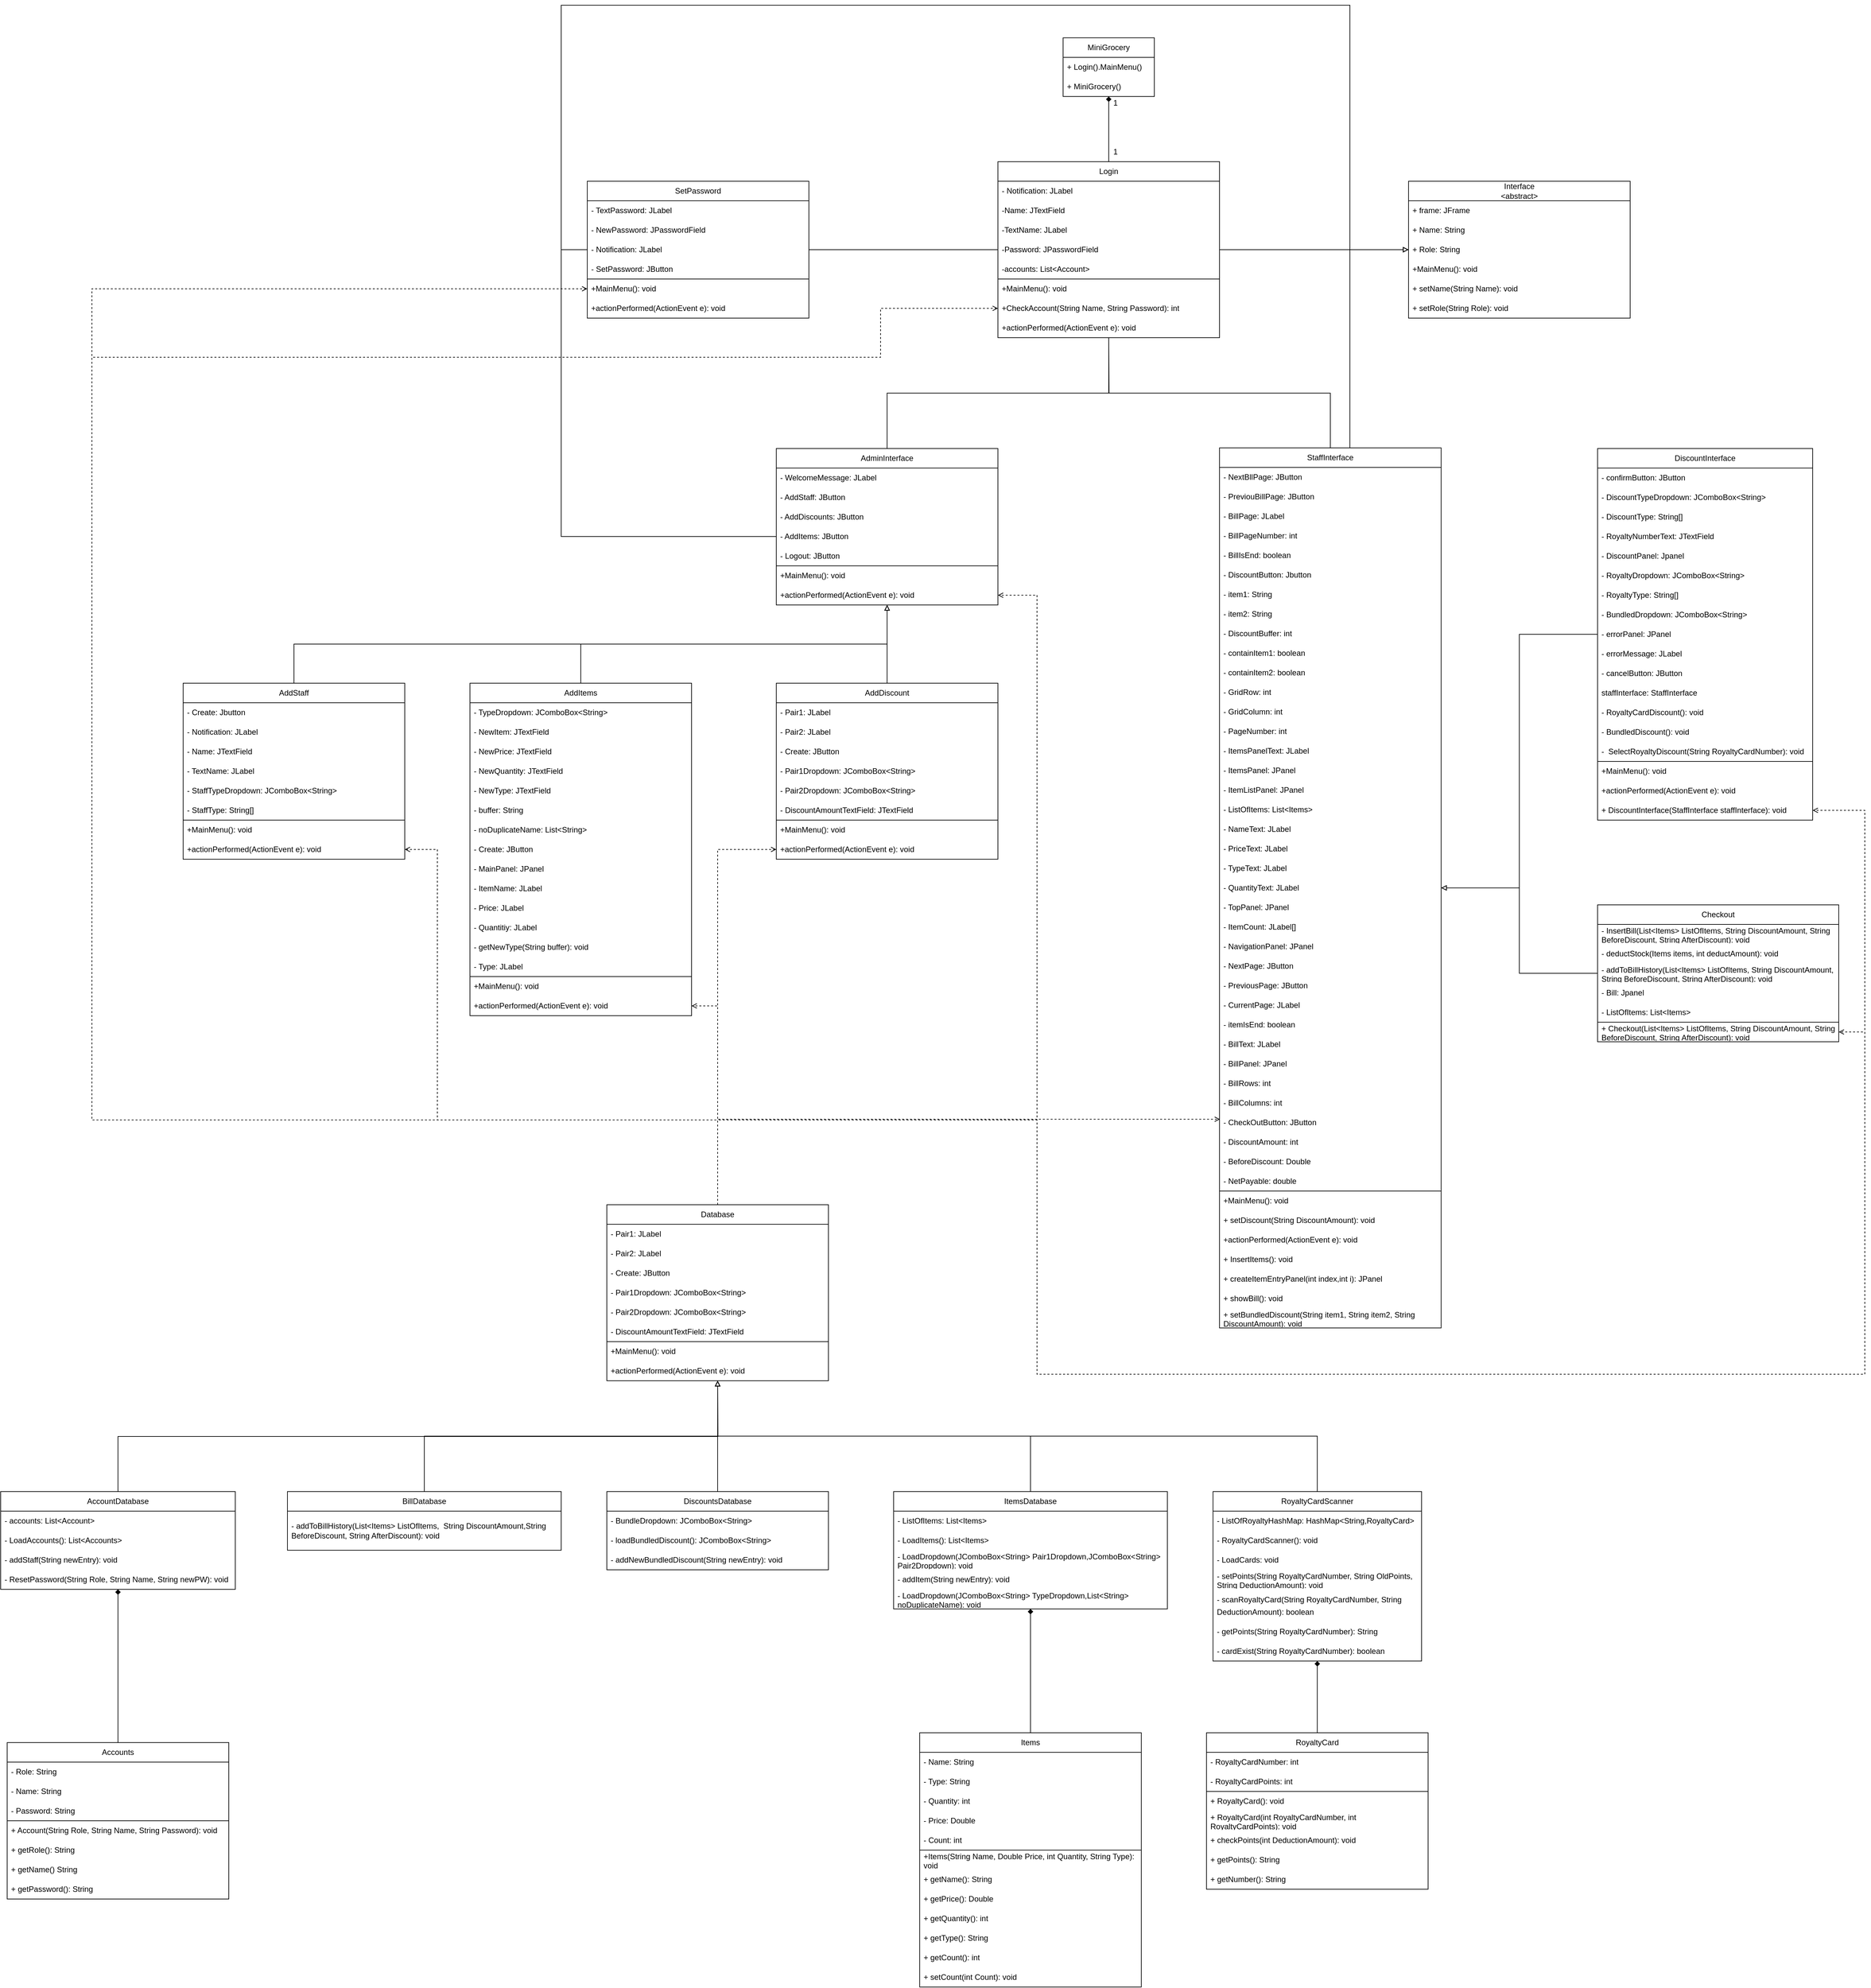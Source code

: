 <mxfile>
    <diagram name="Page-1" id="2xmg5CUXx1G8Gs0Caihk">
        <mxGraphModel dx="4090" dy="2355" grid="1" gridSize="10" guides="1" tooltips="1" connect="1" arrows="1" fold="1" page="0" pageScale="1" pageWidth="850" pageHeight="1100" background="none" math="0" shadow="0">
            <root>
                <mxCell id="0"/>
                <mxCell id="1" parent="0"/>
                <mxCell id="7" value="MiniGrocery" style="swimlane;fontStyle=0;childLayout=stackLayout;horizontal=1;startSize=30;horizontalStack=0;resizeParent=1;resizeParentMax=0;resizeLast=0;collapsible=1;marginBottom=0;whiteSpace=wrap;html=1;" vertex="1" parent="1">
                    <mxGeometry x="210" y="90" width="140" height="90" as="geometry"/>
                </mxCell>
                <mxCell id="17" value="+ Login().MainMenu()" style="text;strokeColor=none;fillColor=none;align=left;verticalAlign=middle;spacingLeft=4;spacingRight=4;overflow=hidden;points=[[0,0.5],[1,0.5]];portConstraint=eastwest;rotatable=0;whiteSpace=wrap;html=1;" vertex="1" parent="7">
                    <mxGeometry y="30" width="140" height="30" as="geometry"/>
                </mxCell>
                <mxCell id="16" value="+ MiniGrocery()" style="text;strokeColor=none;fillColor=none;align=left;verticalAlign=middle;spacingLeft=4;spacingRight=4;overflow=hidden;points=[[0,0.5],[1,0.5]];portConstraint=eastwest;rotatable=0;whiteSpace=wrap;html=1;" vertex="1" parent="7">
                    <mxGeometry y="60" width="140" height="30" as="geometry"/>
                </mxCell>
                <mxCell id="76" style="edgeStyle=none;html=1;exitX=0.5;exitY=0;exitDx=0;exitDy=0;endArrow=diamond;endFill=1;" edge="1" parent="1" source="18" target="16">
                    <mxGeometry relative="1" as="geometry"/>
                </mxCell>
                <mxCell id="79" value="" style="edgeStyle=none;html=1;endArrow=none;endFill=0;entryX=1;entryY=0.5;entryDx=0;entryDy=0;" edge="1" parent="1" source="18" target="69">
                    <mxGeometry relative="1" as="geometry"/>
                </mxCell>
                <mxCell id="235" style="edgeStyle=orthogonalEdgeStyle;rounded=0;html=1;exitX=1;exitY=0.5;exitDx=0;exitDy=0;endArrow=block;endFill=0;entryX=0;entryY=0.5;entryDx=0;entryDy=0;" edge="1" parent="1" source="18" target="222">
                    <mxGeometry relative="1" as="geometry">
                        <mxPoint x="420" y="340" as="targetPoint"/>
                        <Array as="points">
                            <mxPoint x="700" y="415"/>
                            <mxPoint x="700" y="415"/>
                        </Array>
                    </mxGeometry>
                </mxCell>
                <mxCell id="18" value="Login" style="swimlane;fontStyle=0;childLayout=stackLayout;horizontal=1;startSize=30;horizontalStack=0;resizeParent=1;resizeParentMax=0;resizeLast=0;collapsible=1;marginBottom=0;whiteSpace=wrap;html=1;" vertex="1" parent="1">
                    <mxGeometry x="110" y="280" width="340" height="270" as="geometry">
                        <mxRectangle x="110" y="280" width="70" height="30" as="alternateBounds"/>
                    </mxGeometry>
                </mxCell>
                <mxCell id="19" value="- Notification: JLabel" style="text;strokeColor=none;fillColor=none;align=left;verticalAlign=middle;spacingLeft=4;spacingRight=4;overflow=hidden;points=[[0,0.5],[1,0.5]];portConstraint=eastwest;rotatable=0;whiteSpace=wrap;html=1;" vertex="1" parent="18">
                    <mxGeometry y="30" width="340" height="30" as="geometry"/>
                </mxCell>
                <mxCell id="20" value="-Name: JTextField" style="text;strokeColor=none;fillColor=none;align=left;verticalAlign=middle;spacingLeft=4;spacingRight=4;overflow=hidden;points=[[0,0.5],[1,0.5]];portConstraint=eastwest;rotatable=0;whiteSpace=wrap;html=1;" vertex="1" parent="18">
                    <mxGeometry y="60" width="340" height="30" as="geometry"/>
                </mxCell>
                <mxCell id="21" value="-TextName: JLabel" style="text;strokeColor=none;fillColor=none;align=left;verticalAlign=middle;spacingLeft=4;spacingRight=4;overflow=hidden;points=[[0,0.5],[1,0.5]];portConstraint=eastwest;rotatable=0;whiteSpace=wrap;html=1;" vertex="1" parent="18">
                    <mxGeometry y="90" width="340" height="30" as="geometry"/>
                </mxCell>
                <mxCell id="22" value="-Password: JPasswordField" style="text;strokeColor=none;fillColor=none;align=left;verticalAlign=middle;spacingLeft=4;spacingRight=4;overflow=hidden;points=[[0,0.5],[1,0.5]];portConstraint=eastwest;rotatable=0;whiteSpace=wrap;html=1;" vertex="1" parent="18">
                    <mxGeometry y="120" width="340" height="30" as="geometry"/>
                </mxCell>
                <mxCell id="23" value="-accounts: List&amp;lt;Account&amp;gt;" style="text;strokeColor=none;fillColor=none;align=left;verticalAlign=middle;spacingLeft=4;spacingRight=4;overflow=hidden;points=[[0,0.5],[1,0.5]];portConstraint=eastwest;rotatable=0;whiteSpace=wrap;html=1;flipH=0;flipV=0;" vertex="1" parent="18">
                    <mxGeometry y="150" width="340" height="30" as="geometry"/>
                </mxCell>
                <mxCell id="63" value="+MainMenu(): void" style="text;strokeColor=none;fillColor=none;align=left;verticalAlign=middle;spacingLeft=4;spacingRight=4;overflow=hidden;points=[[0,0.5],[1,0.5]];portConstraint=eastwest;rotatable=0;whiteSpace=wrap;html=1;flipH=0;flipV=0;" vertex="1" parent="18">
                    <mxGeometry y="180" width="340" height="30" as="geometry"/>
                </mxCell>
                <mxCell id="64" value="+CheckAccount(String Name, String Password): int" style="text;strokeColor=none;fillColor=none;align=left;verticalAlign=middle;spacingLeft=4;spacingRight=4;overflow=hidden;points=[[0,0.5],[1,0.5]];portConstraint=eastwest;rotatable=0;whiteSpace=wrap;html=1;flipH=0;flipV=0;" vertex="1" parent="18">
                    <mxGeometry y="210" width="340" height="30" as="geometry"/>
                </mxCell>
                <mxCell id="65" value="+actionPerformed(ActionEvent e): void" style="text;strokeColor=none;fillColor=none;align=left;verticalAlign=middle;spacingLeft=4;spacingRight=4;overflow=hidden;points=[[0,0.5],[1,0.5]];portConstraint=eastwest;rotatable=0;whiteSpace=wrap;html=1;flipH=0;flipV=0;" vertex="1" parent="18">
                    <mxGeometry y="240" width="340" height="30" as="geometry"/>
                </mxCell>
                <mxCell id="62" value="" style="endArrow=none;html=1;exitX=0;exitY=1;exitDx=0;exitDy=0;exitPerimeter=0;entryX=1;entryY=1;entryDx=0;entryDy=0;entryPerimeter=0;" edge="1" parent="18" source="23" target="23">
                    <mxGeometry width="50" height="50" relative="1" as="geometry">
                        <mxPoint x="30" y="190" as="sourcePoint"/>
                        <mxPoint x="170" y="200" as="targetPoint"/>
                        <Array as="points"/>
                    </mxGeometry>
                </mxCell>
                <mxCell id="237" style="edgeStyle=orthogonalEdgeStyle;rounded=0;html=1;exitX=0;exitY=0.5;exitDx=0;exitDy=0;endArrow=block;endFill=0;entryX=0;entryY=0.5;entryDx=0;entryDy=0;" edge="1" parent="1" source="69" target="222">
                    <mxGeometry relative="1" as="geometry">
                        <mxPoint x="420" y="400" as="targetPoint"/>
                        <Array as="points">
                            <mxPoint x="-560" y="415"/>
                            <mxPoint x="-560" y="40"/>
                            <mxPoint x="650" y="40"/>
                            <mxPoint x="650" y="415"/>
                        </Array>
                    </mxGeometry>
                </mxCell>
                <mxCell id="66" value="SetPassword" style="swimlane;fontStyle=0;childLayout=stackLayout;horizontal=1;startSize=30;horizontalStack=0;resizeParent=1;resizeParentMax=0;resizeLast=0;collapsible=1;marginBottom=0;whiteSpace=wrap;html=1;" vertex="1" parent="1">
                    <mxGeometry x="-520" y="310" width="340" height="210" as="geometry">
                        <mxRectangle x="-330" y="310" width="110" height="30" as="alternateBounds"/>
                    </mxGeometry>
                </mxCell>
                <mxCell id="67" value="- TextPassword: JLabel" style="text;strokeColor=none;fillColor=none;align=left;verticalAlign=middle;spacingLeft=4;spacingRight=4;overflow=hidden;points=[[0,0.5],[1,0.5]];portConstraint=eastwest;rotatable=0;whiteSpace=wrap;html=1;" vertex="1" parent="66">
                    <mxGeometry y="30" width="340" height="30" as="geometry"/>
                </mxCell>
                <mxCell id="68" value="- NewPassword: JPasswordField" style="text;strokeColor=none;fillColor=none;align=left;verticalAlign=middle;spacingLeft=4;spacingRight=4;overflow=hidden;points=[[0,0.5],[1,0.5]];portConstraint=eastwest;rotatable=0;whiteSpace=wrap;html=1;" vertex="1" parent="66">
                    <mxGeometry y="60" width="340" height="30" as="geometry"/>
                </mxCell>
                <mxCell id="69" value="- Notification: JLabel" style="text;strokeColor=none;fillColor=none;align=left;verticalAlign=middle;spacingLeft=4;spacingRight=4;overflow=hidden;points=[[0,0.5],[1,0.5]];portConstraint=eastwest;rotatable=0;whiteSpace=wrap;html=1;" vertex="1" parent="66">
                    <mxGeometry y="90" width="340" height="30" as="geometry"/>
                </mxCell>
                <mxCell id="70" value="- SetPassword: JButton" style="text;strokeColor=none;fillColor=none;align=left;verticalAlign=middle;spacingLeft=4;spacingRight=4;overflow=hidden;points=[[0,0.5],[1,0.5]];portConstraint=eastwest;rotatable=0;whiteSpace=wrap;html=1;" vertex="1" parent="66">
                    <mxGeometry y="120" width="340" height="30" as="geometry"/>
                </mxCell>
                <mxCell id="75" value="" style="endArrow=none;html=1;exitX=0;exitY=1;exitDx=0;exitDy=0;exitPerimeter=0;entryX=1;entryY=1;entryDx=0;entryDy=0;entryPerimeter=0;" edge="1" parent="66">
                    <mxGeometry width="50" height="50" relative="1" as="geometry">
                        <mxPoint x="5.684e-14" y="150" as="sourcePoint"/>
                        <mxPoint x="340" y="150" as="targetPoint"/>
                        <Array as="points"/>
                    </mxGeometry>
                </mxCell>
                <mxCell id="72" value="+MainMenu(): void" style="text;strokeColor=none;fillColor=none;align=left;verticalAlign=middle;spacingLeft=4;spacingRight=4;overflow=hidden;points=[[0,0.5],[1,0.5]];portConstraint=eastwest;rotatable=0;whiteSpace=wrap;html=1;flipH=0;flipV=0;" vertex="1" parent="66">
                    <mxGeometry y="150" width="340" height="30" as="geometry"/>
                </mxCell>
                <mxCell id="74" value="+actionPerformed(ActionEvent e): void" style="text;strokeColor=none;fillColor=none;align=left;verticalAlign=middle;spacingLeft=4;spacingRight=4;overflow=hidden;points=[[0,0.5],[1,0.5]];portConstraint=eastwest;rotatable=0;whiteSpace=wrap;html=1;flipH=0;flipV=0;" vertex="1" parent="66">
                    <mxGeometry y="180" width="340" height="30" as="geometry"/>
                </mxCell>
                <mxCell id="77" value="1" style="text;html=1;align=center;verticalAlign=middle;resizable=0;points=[];autosize=1;strokeColor=none;fillColor=none;" vertex="1" parent="1">
                    <mxGeometry x="275" y="175" width="30" height="30" as="geometry"/>
                </mxCell>
                <mxCell id="78" value="1" style="text;html=1;align=center;verticalAlign=middle;resizable=0;points=[];autosize=1;strokeColor=none;fillColor=none;" vertex="1" parent="1">
                    <mxGeometry x="275" y="250" width="30" height="30" as="geometry"/>
                </mxCell>
                <mxCell id="100" style="edgeStyle=orthogonalEdgeStyle;html=1;exitX=0.5;exitY=0;exitDx=0;exitDy=0;entryX=0.5;entryY=0.986;entryDx=0;entryDy=0;entryPerimeter=0;endArrow=none;endFill=0;rounded=0;" edge="1" parent="1" source="80" target="65">
                    <mxGeometry relative="1" as="geometry"/>
                </mxCell>
                <mxCell id="236" style="edgeStyle=orthogonalEdgeStyle;rounded=0;html=1;endArrow=block;endFill=0;entryX=0;entryY=0.5;entryDx=0;entryDy=0;exitX=0;exitY=0.5;exitDx=0;exitDy=0;" edge="1" parent="1" source="84" target="222">
                    <mxGeometry relative="1" as="geometry">
                        <mxPoint x="250" y="410" as="targetPoint"/>
                        <mxPoint x="-260" y="810" as="sourcePoint"/>
                        <Array as="points">
                            <mxPoint x="-560" y="855"/>
                            <mxPoint x="-560" y="40"/>
                            <mxPoint x="650" y="40"/>
                            <mxPoint x="650" y="415"/>
                        </Array>
                    </mxGeometry>
                </mxCell>
                <mxCell id="80" value="AdminInterface" style="swimlane;fontStyle=0;childLayout=stackLayout;horizontal=1;startSize=30;horizontalStack=0;resizeParent=1;resizeParentMax=0;resizeLast=0;collapsible=1;marginBottom=0;whiteSpace=wrap;html=1;" vertex="1" parent="1">
                    <mxGeometry x="-230" y="720" width="340" height="240" as="geometry">
                        <mxRectangle x="-230" y="720" width="120" height="30" as="alternateBounds"/>
                    </mxGeometry>
                </mxCell>
                <mxCell id="81" value="- WelcomeMessage: JLabel" style="text;strokeColor=none;fillColor=none;align=left;verticalAlign=middle;spacingLeft=4;spacingRight=4;overflow=hidden;points=[[0,0.5],[1,0.5]];portConstraint=eastwest;rotatable=0;whiteSpace=wrap;html=1;" vertex="1" parent="80">
                    <mxGeometry y="30" width="340" height="30" as="geometry"/>
                </mxCell>
                <mxCell id="82" value="- AddStaff: JButton" style="text;strokeColor=none;fillColor=none;align=left;verticalAlign=middle;spacingLeft=4;spacingRight=4;overflow=hidden;points=[[0,0.5],[1,0.5]];portConstraint=eastwest;rotatable=0;whiteSpace=wrap;html=1;" vertex="1" parent="80">
                    <mxGeometry y="60" width="340" height="30" as="geometry"/>
                </mxCell>
                <mxCell id="83" value="- AddDiscounts: JButton" style="text;strokeColor=none;fillColor=none;align=left;verticalAlign=middle;spacingLeft=4;spacingRight=4;overflow=hidden;points=[[0,0.5],[1,0.5]];portConstraint=eastwest;rotatable=0;whiteSpace=wrap;html=1;" vertex="1" parent="80">
                    <mxGeometry y="90" width="340" height="30" as="geometry"/>
                </mxCell>
                <mxCell id="84" value="- AddItems: JButton" style="text;strokeColor=none;fillColor=none;align=left;verticalAlign=middle;spacingLeft=4;spacingRight=4;overflow=hidden;points=[[0,0.5],[1,0.5]];portConstraint=eastwest;rotatable=0;whiteSpace=wrap;html=1;" vertex="1" parent="80">
                    <mxGeometry y="120" width="340" height="30" as="geometry"/>
                </mxCell>
                <mxCell id="85" value="- Logout: JButton" style="text;strokeColor=none;fillColor=none;align=left;verticalAlign=middle;spacingLeft=4;spacingRight=4;overflow=hidden;points=[[0,0.5],[1,0.5]];portConstraint=eastwest;rotatable=0;whiteSpace=wrap;html=1;flipH=0;flipV=0;" vertex="1" parent="80">
                    <mxGeometry y="150" width="340" height="30" as="geometry"/>
                </mxCell>
                <mxCell id="86" value="+MainMenu(): void" style="text;strokeColor=none;fillColor=none;align=left;verticalAlign=middle;spacingLeft=4;spacingRight=4;overflow=hidden;points=[[0,0.5],[1,0.5]];portConstraint=eastwest;rotatable=0;whiteSpace=wrap;html=1;flipH=0;flipV=0;" vertex="1" parent="80">
                    <mxGeometry y="180" width="340" height="30" as="geometry"/>
                </mxCell>
                <mxCell id="88" value="+actionPerformed(ActionEvent e): void" style="text;strokeColor=none;fillColor=none;align=left;verticalAlign=middle;spacingLeft=4;spacingRight=4;overflow=hidden;points=[[0,0.5],[1,0.5]];portConstraint=eastwest;rotatable=0;whiteSpace=wrap;html=1;flipH=0;flipV=0;" vertex="1" parent="80">
                    <mxGeometry y="210" width="340" height="30" as="geometry"/>
                </mxCell>
                <mxCell id="89" value="" style="endArrow=none;html=1;exitX=0;exitY=1;exitDx=0;exitDy=0;exitPerimeter=0;entryX=1;entryY=1;entryDx=0;entryDy=0;entryPerimeter=0;" edge="1" parent="80" source="85" target="85">
                    <mxGeometry width="50" height="50" relative="1" as="geometry">
                        <mxPoint x="30" y="190" as="sourcePoint"/>
                        <mxPoint x="170" y="200" as="targetPoint"/>
                        <Array as="points"/>
                    </mxGeometry>
                </mxCell>
                <mxCell id="101" style="edgeStyle=orthogonalEdgeStyle;html=1;exitX=0.5;exitY=0;exitDx=0;exitDy=0;endArrow=none;endFill=0;rounded=0;" edge="1" parent="1" source="90">
                    <mxGeometry relative="1" as="geometry">
                        <mxPoint x="280" y="550" as="targetPoint"/>
                    </mxGeometry>
                </mxCell>
                <mxCell id="234" style="edgeStyle=orthogonalEdgeStyle;rounded=0;html=1;exitX=0.5;exitY=0;exitDx=0;exitDy=0;endArrow=block;endFill=0;entryX=0;entryY=0.5;entryDx=0;entryDy=0;" edge="1" parent="1" source="90" target="222">
                    <mxGeometry relative="1" as="geometry">
                        <mxPoint x="640" y="360" as="targetPoint"/>
                        <Array as="points">
                            <mxPoint x="650" y="719"/>
                            <mxPoint x="650" y="415"/>
                        </Array>
                    </mxGeometry>
                </mxCell>
                <mxCell id="90" value="StaffInterface" style="swimlane;fontStyle=0;childLayout=stackLayout;horizontal=1;startSize=30;horizontalStack=0;resizeParent=1;resizeParentMax=0;resizeLast=0;collapsible=1;marginBottom=0;whiteSpace=wrap;html=1;" vertex="1" parent="1">
                    <mxGeometry x="450" y="719" width="340" height="1350" as="geometry">
                        <mxRectangle x="450" y="719" width="110" height="30" as="alternateBounds"/>
                    </mxGeometry>
                </mxCell>
                <mxCell id="131" value="- NextBllPage: JButton" style="text;strokeColor=none;fillColor=none;align=left;verticalAlign=middle;spacingLeft=4;spacingRight=4;overflow=hidden;points=[[0,0.5],[1,0.5]];portConstraint=eastwest;rotatable=0;whiteSpace=wrap;html=1;" vertex="1" parent="90">
                    <mxGeometry y="30" width="340" height="30" as="geometry"/>
                </mxCell>
                <mxCell id="130" value="- PreviouBillPage: JButton" style="text;strokeColor=none;fillColor=none;align=left;verticalAlign=middle;spacingLeft=4;spacingRight=4;overflow=hidden;points=[[0,0.5],[1,0.5]];portConstraint=eastwest;rotatable=0;whiteSpace=wrap;html=1;" vertex="1" parent="90">
                    <mxGeometry y="60" width="340" height="30" as="geometry"/>
                </mxCell>
                <mxCell id="129" value="- BillPage: JLabel" style="text;strokeColor=none;fillColor=none;align=left;verticalAlign=middle;spacingLeft=4;spacingRight=4;overflow=hidden;points=[[0,0.5],[1,0.5]];portConstraint=eastwest;rotatable=0;whiteSpace=wrap;html=1;" vertex="1" parent="90">
                    <mxGeometry y="90" width="340" height="30" as="geometry"/>
                </mxCell>
                <mxCell id="128" value="- BillPageNumber: int" style="text;strokeColor=none;fillColor=none;align=left;verticalAlign=middle;spacingLeft=4;spacingRight=4;overflow=hidden;points=[[0,0.5],[1,0.5]];portConstraint=eastwest;rotatable=0;whiteSpace=wrap;html=1;" vertex="1" parent="90">
                    <mxGeometry y="120" width="340" height="30" as="geometry"/>
                </mxCell>
                <mxCell id="127" value="- BillIsEnd: boolean" style="text;strokeColor=none;fillColor=none;align=left;verticalAlign=middle;spacingLeft=4;spacingRight=4;overflow=hidden;points=[[0,0.5],[1,0.5]];portConstraint=eastwest;rotatable=0;whiteSpace=wrap;html=1;" vertex="1" parent="90">
                    <mxGeometry y="150" width="340" height="30" as="geometry"/>
                </mxCell>
                <mxCell id="126" value="- DiscountButton: Jbutton" style="text;strokeColor=none;fillColor=none;align=left;verticalAlign=middle;spacingLeft=4;spacingRight=4;overflow=hidden;points=[[0,0.5],[1,0.5]];portConstraint=eastwest;rotatable=0;whiteSpace=wrap;html=1;" vertex="1" parent="90">
                    <mxGeometry y="180" width="340" height="30" as="geometry"/>
                </mxCell>
                <mxCell id="125" value="- item1: String" style="text;strokeColor=none;fillColor=none;align=left;verticalAlign=middle;spacingLeft=4;spacingRight=4;overflow=hidden;points=[[0,0.5],[1,0.5]];portConstraint=eastwest;rotatable=0;whiteSpace=wrap;html=1;" vertex="1" parent="90">
                    <mxGeometry y="210" width="340" height="30" as="geometry"/>
                </mxCell>
                <mxCell id="132" value="- item2: String" style="text;strokeColor=none;fillColor=none;align=left;verticalAlign=middle;spacingLeft=4;spacingRight=4;overflow=hidden;points=[[0,0.5],[1,0.5]];portConstraint=eastwest;rotatable=0;whiteSpace=wrap;html=1;" vertex="1" parent="90">
                    <mxGeometry y="240" width="340" height="30" as="geometry"/>
                </mxCell>
                <mxCell id="124" value="- DiscountBuffer: int" style="text;strokeColor=none;fillColor=none;align=left;verticalAlign=middle;spacingLeft=4;spacingRight=4;overflow=hidden;points=[[0,0.5],[1,0.5]];portConstraint=eastwest;rotatable=0;whiteSpace=wrap;html=1;" vertex="1" parent="90">
                    <mxGeometry y="270" width="340" height="30" as="geometry"/>
                </mxCell>
                <mxCell id="123" value="- containItem1: boolean" style="text;strokeColor=none;fillColor=none;align=left;verticalAlign=middle;spacingLeft=4;spacingRight=4;overflow=hidden;points=[[0,0.5],[1,0.5]];portConstraint=eastwest;rotatable=0;whiteSpace=wrap;html=1;" vertex="1" parent="90">
                    <mxGeometry y="300" width="340" height="30" as="geometry"/>
                </mxCell>
                <mxCell id="133" value="- containItem2: boolean" style="text;strokeColor=none;fillColor=none;align=left;verticalAlign=middle;spacingLeft=4;spacingRight=4;overflow=hidden;points=[[0,0.5],[1,0.5]];portConstraint=eastwest;rotatable=0;whiteSpace=wrap;html=1;" vertex="1" parent="90">
                    <mxGeometry y="330" width="340" height="30" as="geometry"/>
                </mxCell>
                <mxCell id="122" value="- GridRow: int" style="text;strokeColor=none;fillColor=none;align=left;verticalAlign=middle;spacingLeft=4;spacingRight=4;overflow=hidden;points=[[0,0.5],[1,0.5]];portConstraint=eastwest;rotatable=0;whiteSpace=wrap;html=1;" vertex="1" parent="90">
                    <mxGeometry y="360" width="340" height="30" as="geometry"/>
                </mxCell>
                <mxCell id="121" value="- GridColumn: int" style="text;strokeColor=none;fillColor=none;align=left;verticalAlign=middle;spacingLeft=4;spacingRight=4;overflow=hidden;points=[[0,0.5],[1,0.5]];portConstraint=eastwest;rotatable=0;whiteSpace=wrap;html=1;" vertex="1" parent="90">
                    <mxGeometry y="390" width="340" height="30" as="geometry"/>
                </mxCell>
                <mxCell id="120" value="- PageNumber: int" style="text;strokeColor=none;fillColor=none;align=left;verticalAlign=middle;spacingLeft=4;spacingRight=4;overflow=hidden;points=[[0,0.5],[1,0.5]];portConstraint=eastwest;rotatable=0;whiteSpace=wrap;html=1;" vertex="1" parent="90">
                    <mxGeometry y="420" width="340" height="30" as="geometry"/>
                </mxCell>
                <mxCell id="119" value="- ItemsPanelText: JLabel" style="text;strokeColor=none;fillColor=none;align=left;verticalAlign=middle;spacingLeft=4;spacingRight=4;overflow=hidden;points=[[0,0.5],[1,0.5]];portConstraint=eastwest;rotatable=0;whiteSpace=wrap;html=1;" vertex="1" parent="90">
                    <mxGeometry y="450" width="340" height="30" as="geometry"/>
                </mxCell>
                <mxCell id="118" value="- ItemsPanel: JPanel" style="text;strokeColor=none;fillColor=none;align=left;verticalAlign=middle;spacingLeft=4;spacingRight=4;overflow=hidden;points=[[0,0.5],[1,0.5]];portConstraint=eastwest;rotatable=0;whiteSpace=wrap;html=1;" vertex="1" parent="90">
                    <mxGeometry y="480" width="340" height="30" as="geometry"/>
                </mxCell>
                <mxCell id="117" value="- ItemListPanel: JPanel" style="text;strokeColor=none;fillColor=none;align=left;verticalAlign=middle;spacingLeft=4;spacingRight=4;overflow=hidden;points=[[0,0.5],[1,0.5]];portConstraint=eastwest;rotatable=0;whiteSpace=wrap;html=1;" vertex="1" parent="90">
                    <mxGeometry y="510" width="340" height="30" as="geometry"/>
                </mxCell>
                <mxCell id="116" value="- ListOfItems: List&amp;lt;Items&amp;gt;" style="text;strokeColor=none;fillColor=none;align=left;verticalAlign=middle;spacingLeft=4;spacingRight=4;overflow=hidden;points=[[0,0.5],[1,0.5]];portConstraint=eastwest;rotatable=0;whiteSpace=wrap;html=1;" vertex="1" parent="90">
                    <mxGeometry y="540" width="340" height="30" as="geometry"/>
                </mxCell>
                <mxCell id="115" value="- NameText: JLabel" style="text;strokeColor=none;fillColor=none;align=left;verticalAlign=middle;spacingLeft=4;spacingRight=4;overflow=hidden;points=[[0,0.5],[1,0.5]];portConstraint=eastwest;rotatable=0;whiteSpace=wrap;html=1;" vertex="1" parent="90">
                    <mxGeometry y="570" width="340" height="30" as="geometry"/>
                </mxCell>
                <mxCell id="114" value="- PriceText: JLabel" style="text;strokeColor=none;fillColor=none;align=left;verticalAlign=middle;spacingLeft=4;spacingRight=4;overflow=hidden;points=[[0,0.5],[1,0.5]];portConstraint=eastwest;rotatable=0;whiteSpace=wrap;html=1;" vertex="1" parent="90">
                    <mxGeometry y="600" width="340" height="30" as="geometry"/>
                </mxCell>
                <mxCell id="113" value="- TypeText: JLabel" style="text;strokeColor=none;fillColor=none;align=left;verticalAlign=middle;spacingLeft=4;spacingRight=4;overflow=hidden;points=[[0,0.5],[1,0.5]];portConstraint=eastwest;rotatable=0;whiteSpace=wrap;html=1;" vertex="1" parent="90">
                    <mxGeometry y="630" width="340" height="30" as="geometry"/>
                </mxCell>
                <mxCell id="112" value="- QuantityText: JLabel" style="text;strokeColor=none;fillColor=none;align=left;verticalAlign=middle;spacingLeft=4;spacingRight=4;overflow=hidden;points=[[0,0.5],[1,0.5]];portConstraint=eastwest;rotatable=0;whiteSpace=wrap;html=1;" vertex="1" parent="90">
                    <mxGeometry y="660" width="340" height="30" as="geometry"/>
                </mxCell>
                <mxCell id="111" value="- TopPanel: JPanel" style="text;strokeColor=none;fillColor=none;align=left;verticalAlign=middle;spacingLeft=4;spacingRight=4;overflow=hidden;points=[[0,0.5],[1,0.5]];portConstraint=eastwest;rotatable=0;whiteSpace=wrap;html=1;" vertex="1" parent="90">
                    <mxGeometry y="690" width="340" height="30" as="geometry"/>
                </mxCell>
                <mxCell id="110" value="- ItemCount: JLabel[]" style="text;strokeColor=none;fillColor=none;align=left;verticalAlign=middle;spacingLeft=4;spacingRight=4;overflow=hidden;points=[[0,0.5],[1,0.5]];portConstraint=eastwest;rotatable=0;whiteSpace=wrap;html=1;" vertex="1" parent="90">
                    <mxGeometry y="720" width="340" height="30" as="geometry"/>
                </mxCell>
                <mxCell id="109" value="- NavigationPanel: JPanel" style="text;strokeColor=none;fillColor=none;align=left;verticalAlign=middle;spacingLeft=4;spacingRight=4;overflow=hidden;points=[[0,0.5],[1,0.5]];portConstraint=eastwest;rotatable=0;whiteSpace=wrap;html=1;" vertex="1" parent="90">
                    <mxGeometry y="750" width="340" height="30" as="geometry"/>
                </mxCell>
                <mxCell id="108" value="- NextPage: JButton" style="text;strokeColor=none;fillColor=none;align=left;verticalAlign=middle;spacingLeft=4;spacingRight=4;overflow=hidden;points=[[0,0.5],[1,0.5]];portConstraint=eastwest;rotatable=0;whiteSpace=wrap;html=1;" vertex="1" parent="90">
                    <mxGeometry y="780" width="340" height="30" as="geometry"/>
                </mxCell>
                <mxCell id="107" value="- PreviousPage: JButton" style="text;strokeColor=none;fillColor=none;align=left;verticalAlign=middle;spacingLeft=4;spacingRight=4;overflow=hidden;points=[[0,0.5],[1,0.5]];portConstraint=eastwest;rotatable=0;whiteSpace=wrap;html=1;" vertex="1" parent="90">
                    <mxGeometry y="810" width="340" height="30" as="geometry"/>
                </mxCell>
                <mxCell id="106" value="- CurrentPage: JLabel" style="text;strokeColor=none;fillColor=none;align=left;verticalAlign=middle;spacingLeft=4;spacingRight=4;overflow=hidden;points=[[0,0.5],[1,0.5]];portConstraint=eastwest;rotatable=0;whiteSpace=wrap;html=1;" vertex="1" parent="90">
                    <mxGeometry y="840" width="340" height="30" as="geometry"/>
                </mxCell>
                <mxCell id="105" value="- itemIsEnd: boolean" style="text;strokeColor=none;fillColor=none;align=left;verticalAlign=middle;spacingLeft=4;spacingRight=4;overflow=hidden;points=[[0,0.5],[1,0.5]];portConstraint=eastwest;rotatable=0;whiteSpace=wrap;html=1;" vertex="1" parent="90">
                    <mxGeometry y="870" width="340" height="30" as="geometry"/>
                </mxCell>
                <mxCell id="104" value="- BillText: JLabel&lt;br&gt;" style="text;strokeColor=none;fillColor=none;align=left;verticalAlign=middle;spacingLeft=4;spacingRight=4;overflow=hidden;points=[[0,0.5],[1,0.5]];portConstraint=eastwest;rotatable=0;whiteSpace=wrap;html=1;" vertex="1" parent="90">
                    <mxGeometry y="900" width="340" height="30" as="geometry"/>
                </mxCell>
                <mxCell id="103" value="- BillPanel: JPanel" style="text;strokeColor=none;fillColor=none;align=left;verticalAlign=middle;spacingLeft=4;spacingRight=4;overflow=hidden;points=[[0,0.5],[1,0.5]];portConstraint=eastwest;rotatable=0;whiteSpace=wrap;html=1;" vertex="1" parent="90">
                    <mxGeometry y="930" width="340" height="30" as="geometry"/>
                </mxCell>
                <mxCell id="102" value="- BillRows: int" style="text;strokeColor=none;fillColor=none;align=left;verticalAlign=middle;spacingLeft=4;spacingRight=4;overflow=hidden;points=[[0,0.5],[1,0.5]];portConstraint=eastwest;rotatable=0;whiteSpace=wrap;html=1;" vertex="1" parent="90">
                    <mxGeometry y="960" width="340" height="30" as="geometry"/>
                </mxCell>
                <mxCell id="91" value="- BillColumns: int" style="text;strokeColor=none;fillColor=none;align=left;verticalAlign=middle;spacingLeft=4;spacingRight=4;overflow=hidden;points=[[0,0.5],[1,0.5]];portConstraint=eastwest;rotatable=0;whiteSpace=wrap;html=1;" vertex="1" parent="90">
                    <mxGeometry y="990" width="340" height="30" as="geometry"/>
                </mxCell>
                <mxCell id="92" value="- CheckOutButton: JButton" style="text;strokeColor=none;fillColor=none;align=left;verticalAlign=middle;spacingLeft=4;spacingRight=4;overflow=hidden;points=[[0,0.5],[1,0.5]];portConstraint=eastwest;rotatable=0;whiteSpace=wrap;html=1;" vertex="1" parent="90">
                    <mxGeometry y="1020" width="340" height="30" as="geometry"/>
                </mxCell>
                <mxCell id="93" value="- DiscountAmount: int" style="text;strokeColor=none;fillColor=none;align=left;verticalAlign=middle;spacingLeft=4;spacingRight=4;overflow=hidden;points=[[0,0.5],[1,0.5]];portConstraint=eastwest;rotatable=0;whiteSpace=wrap;html=1;" vertex="1" parent="90">
                    <mxGeometry y="1050" width="340" height="30" as="geometry"/>
                </mxCell>
                <mxCell id="94" value="- BeforeDiscount: Double" style="text;strokeColor=none;fillColor=none;align=left;verticalAlign=middle;spacingLeft=4;spacingRight=4;overflow=hidden;points=[[0,0.5],[1,0.5]];portConstraint=eastwest;rotatable=0;whiteSpace=wrap;html=1;" vertex="1" parent="90">
                    <mxGeometry y="1080" width="340" height="30" as="geometry"/>
                </mxCell>
                <mxCell id="95" value="- NetPayable: double" style="text;strokeColor=none;fillColor=none;align=left;verticalAlign=middle;spacingLeft=4;spacingRight=4;overflow=hidden;points=[[0,0.5],[1,0.5]];portConstraint=eastwest;rotatable=0;whiteSpace=wrap;html=1;flipH=0;flipV=0;" vertex="1" parent="90">
                    <mxGeometry y="1110" width="340" height="30" as="geometry"/>
                </mxCell>
                <mxCell id="96" value="+MainMenu(): void" style="text;strokeColor=none;fillColor=none;align=left;verticalAlign=middle;spacingLeft=4;spacingRight=4;overflow=hidden;points=[[0,0.5],[1,0.5]];portConstraint=eastwest;rotatable=0;whiteSpace=wrap;html=1;flipH=0;flipV=0;" vertex="1" parent="90">
                    <mxGeometry y="1140" width="340" height="30" as="geometry"/>
                </mxCell>
                <mxCell id="97" value="+ setDiscount(String DiscountAmount): void" style="text;strokeColor=none;fillColor=none;align=left;verticalAlign=middle;spacingLeft=4;spacingRight=4;overflow=hidden;points=[[0,0.5],[1,0.5]];portConstraint=eastwest;rotatable=0;whiteSpace=wrap;html=1;flipH=0;flipV=0;" vertex="1" parent="90">
                    <mxGeometry y="1170" width="340" height="30" as="geometry"/>
                </mxCell>
                <mxCell id="98" value="+actionPerformed(ActionEvent e): void" style="text;strokeColor=none;fillColor=none;align=left;verticalAlign=middle;spacingLeft=4;spacingRight=4;overflow=hidden;points=[[0,0.5],[1,0.5]];portConstraint=eastwest;rotatable=0;whiteSpace=wrap;html=1;flipH=0;flipV=0;" vertex="1" parent="90">
                    <mxGeometry y="1200" width="340" height="30" as="geometry"/>
                </mxCell>
                <mxCell id="134" value="+ InsertItems(): void" style="text;strokeColor=none;fillColor=none;align=left;verticalAlign=middle;spacingLeft=4;spacingRight=4;overflow=hidden;points=[[0,0.5],[1,0.5]];portConstraint=eastwest;rotatable=0;whiteSpace=wrap;html=1;flipH=0;flipV=0;" vertex="1" parent="90">
                    <mxGeometry y="1230" width="340" height="30" as="geometry"/>
                </mxCell>
                <mxCell id="135" value="+ createItemEntryPanel(int index,int i): JPanel" style="text;strokeColor=none;fillColor=none;align=left;verticalAlign=middle;spacingLeft=4;spacingRight=4;overflow=hidden;points=[[0,0.5],[1,0.5]];portConstraint=eastwest;rotatable=0;whiteSpace=wrap;html=1;flipH=0;flipV=0;" vertex="1" parent="90">
                    <mxGeometry y="1260" width="340" height="30" as="geometry"/>
                </mxCell>
                <mxCell id="136" value="+ showBill(): void" style="text;strokeColor=none;fillColor=none;align=left;verticalAlign=middle;spacingLeft=4;spacingRight=4;overflow=hidden;points=[[0,0.5],[1,0.5]];portConstraint=eastwest;rotatable=0;whiteSpace=wrap;html=1;flipH=0;flipV=0;" vertex="1" parent="90">
                    <mxGeometry y="1290" width="340" height="30" as="geometry"/>
                </mxCell>
                <mxCell id="137" value="+ setBundledDiscount(String item1, String item2, String DiscountAmount): void" style="text;strokeColor=none;fillColor=none;align=left;verticalAlign=middle;spacingLeft=4;spacingRight=4;overflow=hidden;points=[[0,0.5],[1,0.5]];portConstraint=eastwest;rotatable=0;whiteSpace=wrap;html=1;flipH=0;flipV=0;" vertex="1" parent="90">
                    <mxGeometry y="1320" width="340" height="30" as="geometry"/>
                </mxCell>
                <mxCell id="99" value="" style="endArrow=none;html=1;exitX=0;exitY=1;exitDx=0;exitDy=0;exitPerimeter=0;entryX=1;entryY=1;entryDx=0;entryDy=0;entryPerimeter=0;" edge="1" parent="90" source="95" target="95">
                    <mxGeometry width="50" height="50" relative="1" as="geometry">
                        <mxPoint x="30" y="190" as="sourcePoint"/>
                        <mxPoint x="170" y="200" as="targetPoint"/>
                        <Array as="points"/>
                    </mxGeometry>
                </mxCell>
                <mxCell id="184" style="edgeStyle=orthogonalEdgeStyle;html=1;exitX=0.5;exitY=0;exitDx=0;exitDy=0;endArrow=block;endFill=0;entryX=0.5;entryY=1;entryDx=0;entryDy=0;rounded=0;" edge="1" parent="1" source="139" target="80">
                    <mxGeometry relative="1" as="geometry">
                        <mxPoint x="-170" y="750" as="targetPoint"/>
                    </mxGeometry>
                </mxCell>
                <mxCell id="139" value="AddItems" style="swimlane;fontStyle=0;childLayout=stackLayout;horizontal=1;startSize=30;horizontalStack=0;resizeParent=1;resizeParentMax=0;resizeLast=0;collapsible=1;marginBottom=0;whiteSpace=wrap;html=1;" vertex="1" parent="1">
                    <mxGeometry x="-700" y="1080" width="340" height="510" as="geometry"/>
                </mxCell>
                <mxCell id="179" value="- TypeDropdown: JComboBox&amp;lt;String&amp;gt;" style="text;strokeColor=none;fillColor=none;align=left;verticalAlign=middle;spacingLeft=4;spacingRight=4;overflow=hidden;points=[[0,0.5],[1,0.5]];portConstraint=eastwest;rotatable=0;whiteSpace=wrap;html=1;" vertex="1" parent="139">
                    <mxGeometry y="30" width="340" height="30" as="geometry"/>
                </mxCell>
                <mxCell id="178" value="- NewItem: JTextField" style="text;strokeColor=none;fillColor=none;align=left;verticalAlign=middle;spacingLeft=4;spacingRight=4;overflow=hidden;points=[[0,0.5],[1,0.5]];portConstraint=eastwest;rotatable=0;whiteSpace=wrap;html=1;" vertex="1" parent="139">
                    <mxGeometry y="60" width="340" height="30" as="geometry"/>
                </mxCell>
                <mxCell id="177" value="- NewPrice: JTextField" style="text;strokeColor=none;fillColor=none;align=left;verticalAlign=middle;spacingLeft=4;spacingRight=4;overflow=hidden;points=[[0,0.5],[1,0.5]];portConstraint=eastwest;rotatable=0;whiteSpace=wrap;html=1;" vertex="1" parent="139">
                    <mxGeometry y="90" width="340" height="30" as="geometry"/>
                </mxCell>
                <mxCell id="176" value="- NewQuantity: JTextField" style="text;strokeColor=none;fillColor=none;align=left;verticalAlign=middle;spacingLeft=4;spacingRight=4;overflow=hidden;points=[[0,0.5],[1,0.5]];portConstraint=eastwest;rotatable=0;whiteSpace=wrap;html=1;" vertex="1" parent="139">
                    <mxGeometry y="120" width="340" height="30" as="geometry"/>
                </mxCell>
                <mxCell id="175" value="- NewType: JTextField" style="text;strokeColor=none;fillColor=none;align=left;verticalAlign=middle;spacingLeft=4;spacingRight=4;overflow=hidden;points=[[0,0.5],[1,0.5]];portConstraint=eastwest;rotatable=0;whiteSpace=wrap;html=1;" vertex="1" parent="139">
                    <mxGeometry y="150" width="340" height="30" as="geometry"/>
                </mxCell>
                <mxCell id="174" value="- buffer: String" style="text;strokeColor=none;fillColor=none;align=left;verticalAlign=middle;spacingLeft=4;spacingRight=4;overflow=hidden;points=[[0,0.5],[1,0.5]];portConstraint=eastwest;rotatable=0;whiteSpace=wrap;html=1;" vertex="1" parent="139">
                    <mxGeometry y="180" width="340" height="30" as="geometry"/>
                </mxCell>
                <mxCell id="173" value="- noDuplicateName: List&amp;lt;String&amp;gt;" style="text;strokeColor=none;fillColor=none;align=left;verticalAlign=middle;spacingLeft=4;spacingRight=4;overflow=hidden;points=[[0,0.5],[1,0.5]];portConstraint=eastwest;rotatable=0;whiteSpace=wrap;html=1;" vertex="1" parent="139">
                    <mxGeometry y="210" width="340" height="30" as="geometry"/>
                </mxCell>
                <mxCell id="172" value="- Create: JButton" style="text;strokeColor=none;fillColor=none;align=left;verticalAlign=middle;spacingLeft=4;spacingRight=4;overflow=hidden;points=[[0,0.5],[1,0.5]];portConstraint=eastwest;rotatable=0;whiteSpace=wrap;html=1;" vertex="1" parent="139">
                    <mxGeometry y="240" width="340" height="30" as="geometry"/>
                </mxCell>
                <mxCell id="140" value="- MainPanel: JPanel" style="text;strokeColor=none;fillColor=none;align=left;verticalAlign=middle;spacingLeft=4;spacingRight=4;overflow=hidden;points=[[0,0.5],[1,0.5]];portConstraint=eastwest;rotatable=0;whiteSpace=wrap;html=1;" vertex="1" parent="139">
                    <mxGeometry y="270" width="340" height="30" as="geometry"/>
                </mxCell>
                <mxCell id="141" value="- ItemName: JLabel" style="text;strokeColor=none;fillColor=none;align=left;verticalAlign=middle;spacingLeft=4;spacingRight=4;overflow=hidden;points=[[0,0.5],[1,0.5]];portConstraint=eastwest;rotatable=0;whiteSpace=wrap;html=1;" vertex="1" parent="139">
                    <mxGeometry y="300" width="340" height="30" as="geometry"/>
                </mxCell>
                <mxCell id="142" value="- Price: JLabel" style="text;strokeColor=none;fillColor=none;align=left;verticalAlign=middle;spacingLeft=4;spacingRight=4;overflow=hidden;points=[[0,0.5],[1,0.5]];portConstraint=eastwest;rotatable=0;whiteSpace=wrap;html=1;" vertex="1" parent="139">
                    <mxGeometry y="330" width="340" height="30" as="geometry"/>
                </mxCell>
                <mxCell id="143" value="- Quantitiy: JLabel" style="text;strokeColor=none;fillColor=none;align=left;verticalAlign=middle;spacingLeft=4;spacingRight=4;overflow=hidden;points=[[0,0.5],[1,0.5]];portConstraint=eastwest;rotatable=0;whiteSpace=wrap;html=1;" vertex="1" parent="139">
                    <mxGeometry y="360" width="340" height="30" as="geometry"/>
                </mxCell>
                <mxCell id="180" value="- getNewType(String buffer): void" style="text;strokeColor=none;fillColor=none;align=left;verticalAlign=middle;spacingLeft=4;spacingRight=4;overflow=hidden;points=[[0,0.5],[1,0.5]];portConstraint=eastwest;rotatable=0;whiteSpace=wrap;html=1;" vertex="1" parent="139">
                    <mxGeometry y="390" width="340" height="30" as="geometry"/>
                </mxCell>
                <mxCell id="144" value="- Type: JLabel" style="text;strokeColor=none;fillColor=none;align=left;verticalAlign=middle;spacingLeft=4;spacingRight=4;overflow=hidden;points=[[0,0.5],[1,0.5]];portConstraint=eastwest;rotatable=0;whiteSpace=wrap;html=1;flipH=0;flipV=0;" vertex="1" parent="139">
                    <mxGeometry y="420" width="340" height="30" as="geometry"/>
                </mxCell>
                <mxCell id="145" value="+MainMenu(): void" style="text;strokeColor=none;fillColor=none;align=left;verticalAlign=middle;spacingLeft=4;spacingRight=4;overflow=hidden;points=[[0,0.5],[1,0.5]];portConstraint=eastwest;rotatable=0;whiteSpace=wrap;html=1;flipH=0;flipV=0;" vertex="1" parent="139">
                    <mxGeometry y="450" width="340" height="30" as="geometry"/>
                </mxCell>
                <mxCell id="146" value="+actionPerformed(ActionEvent e): void" style="text;strokeColor=none;fillColor=none;align=left;verticalAlign=middle;spacingLeft=4;spacingRight=4;overflow=hidden;points=[[0,0.5],[1,0.5]];portConstraint=eastwest;rotatable=0;whiteSpace=wrap;html=1;flipH=0;flipV=0;" vertex="1" parent="139">
                    <mxGeometry y="480" width="340" height="30" as="geometry"/>
                </mxCell>
                <mxCell id="147" value="" style="endArrow=none;html=1;exitX=0;exitY=1;exitDx=0;exitDy=0;exitPerimeter=0;entryX=1;entryY=1;entryDx=0;entryDy=0;entryPerimeter=0;" edge="1" parent="139" source="144" target="144">
                    <mxGeometry width="50" height="50" relative="1" as="geometry">
                        <mxPoint x="30" y="190" as="sourcePoint"/>
                        <mxPoint x="170" y="200" as="targetPoint"/>
                        <Array as="points"/>
                    </mxGeometry>
                </mxCell>
                <mxCell id="183" style="edgeStyle=orthogonalEdgeStyle;html=1;exitX=0.5;exitY=0;exitDx=0;exitDy=0;entryX=0.5;entryY=1;entryDx=0;entryDy=0;endArrow=block;endFill=0;rounded=0;" edge="1" parent="1" source="148" target="80">
                    <mxGeometry relative="1" as="geometry"/>
                </mxCell>
                <mxCell id="148" value="AddDiscount" style="swimlane;fontStyle=0;childLayout=stackLayout;horizontal=1;startSize=30;horizontalStack=0;resizeParent=1;resizeParentMax=0;resizeLast=0;collapsible=1;marginBottom=0;whiteSpace=wrap;html=1;" vertex="1" parent="1">
                    <mxGeometry x="-230" y="1080" width="340" height="270" as="geometry"/>
                </mxCell>
                <mxCell id="171" value="- Pair1: JLabel" style="text;strokeColor=none;fillColor=none;align=left;verticalAlign=middle;spacingLeft=4;spacingRight=4;overflow=hidden;points=[[0,0.5],[1,0.5]];portConstraint=eastwest;rotatable=0;whiteSpace=wrap;html=1;" vertex="1" parent="148">
                    <mxGeometry y="30" width="340" height="30" as="geometry"/>
                </mxCell>
                <mxCell id="170" value="- Pair2: JLabel" style="text;strokeColor=none;fillColor=none;align=left;verticalAlign=middle;spacingLeft=4;spacingRight=4;overflow=hidden;points=[[0,0.5],[1,0.5]];portConstraint=eastwest;rotatable=0;whiteSpace=wrap;html=1;" vertex="1" parent="148">
                    <mxGeometry y="60" width="340" height="30" as="geometry"/>
                </mxCell>
                <mxCell id="169" value="- Create: JButton" style="text;strokeColor=none;fillColor=none;align=left;verticalAlign=middle;spacingLeft=4;spacingRight=4;overflow=hidden;points=[[0,0.5],[1,0.5]];portConstraint=eastwest;rotatable=0;whiteSpace=wrap;html=1;" vertex="1" parent="148">
                    <mxGeometry y="90" width="340" height="30" as="geometry"/>
                </mxCell>
                <mxCell id="151" value="- Pair1Dropdown: JComboBox&amp;lt;String&amp;gt;" style="text;strokeColor=none;fillColor=none;align=left;verticalAlign=middle;spacingLeft=4;spacingRight=4;overflow=hidden;points=[[0,0.5],[1,0.5]];portConstraint=eastwest;rotatable=0;whiteSpace=wrap;html=1;" vertex="1" parent="148">
                    <mxGeometry y="120" width="340" height="30" as="geometry"/>
                </mxCell>
                <mxCell id="152" value="- Pair2Dropdown: JComboBox&amp;lt;String&amp;gt;" style="text;strokeColor=none;fillColor=none;align=left;verticalAlign=middle;spacingLeft=4;spacingRight=4;overflow=hidden;points=[[0,0.5],[1,0.5]];portConstraint=eastwest;rotatable=0;whiteSpace=wrap;html=1;" vertex="1" parent="148">
                    <mxGeometry y="150" width="340" height="30" as="geometry"/>
                </mxCell>
                <mxCell id="153" value="- DiscountAmountTextField: JTextField" style="text;strokeColor=none;fillColor=none;align=left;verticalAlign=middle;spacingLeft=4;spacingRight=4;overflow=hidden;points=[[0,0.5],[1,0.5]];portConstraint=eastwest;rotatable=0;whiteSpace=wrap;html=1;flipH=0;flipV=0;" vertex="1" parent="148">
                    <mxGeometry y="180" width="340" height="30" as="geometry"/>
                </mxCell>
                <mxCell id="154" value="+MainMenu(): void" style="text;strokeColor=none;fillColor=none;align=left;verticalAlign=middle;spacingLeft=4;spacingRight=4;overflow=hidden;points=[[0,0.5],[1,0.5]];portConstraint=eastwest;rotatable=0;whiteSpace=wrap;html=1;flipH=0;flipV=0;" vertex="1" parent="148">
                    <mxGeometry y="210" width="340" height="30" as="geometry"/>
                </mxCell>
                <mxCell id="155" value="+actionPerformed(ActionEvent e): void" style="text;strokeColor=none;fillColor=none;align=left;verticalAlign=middle;spacingLeft=4;spacingRight=4;overflow=hidden;points=[[0,0.5],[1,0.5]];portConstraint=eastwest;rotatable=0;whiteSpace=wrap;html=1;flipH=0;flipV=0;" vertex="1" parent="148">
                    <mxGeometry y="240" width="340" height="30" as="geometry"/>
                </mxCell>
                <mxCell id="156" value="" style="endArrow=none;html=1;exitX=0;exitY=1;exitDx=0;exitDy=0;exitPerimeter=0;entryX=1;entryY=1;entryDx=0;entryDy=0;entryPerimeter=0;" edge="1" parent="148" source="153" target="153">
                    <mxGeometry width="50" height="50" relative="1" as="geometry">
                        <mxPoint x="30" y="190" as="sourcePoint"/>
                        <mxPoint x="170" y="200" as="targetPoint"/>
                        <Array as="points"/>
                    </mxGeometry>
                </mxCell>
                <mxCell id="185" style="edgeStyle=orthogonalEdgeStyle;html=1;exitX=0.5;exitY=0;exitDx=0;exitDy=0;endArrow=block;endFill=0;entryX=0.5;entryY=1;entryDx=0;entryDy=0;rounded=0;" edge="1" parent="1" source="157" target="80">
                    <mxGeometry relative="1" as="geometry">
                        <mxPoint x="-230" y="770" as="targetPoint"/>
                    </mxGeometry>
                </mxCell>
                <mxCell id="157" value="AddStaff" style="swimlane;fontStyle=0;childLayout=stackLayout;horizontal=1;startSize=30;horizontalStack=0;resizeParent=1;resizeParentMax=0;resizeLast=0;collapsible=1;marginBottom=0;whiteSpace=wrap;html=1;" vertex="1" parent="1">
                    <mxGeometry x="-1140" y="1080" width="340" height="270" as="geometry">
                        <mxRectangle x="-700" y="719" width="90" height="30" as="alternateBounds"/>
                    </mxGeometry>
                </mxCell>
                <mxCell id="181" value="- Create: Jbutton" style="text;strokeColor=none;fillColor=none;align=left;verticalAlign=middle;spacingLeft=4;spacingRight=4;overflow=hidden;points=[[0,0.5],[1,0.5]];portConstraint=eastwest;rotatable=0;whiteSpace=wrap;html=1;" vertex="1" parent="157">
                    <mxGeometry y="30" width="340" height="30" as="geometry"/>
                </mxCell>
                <mxCell id="158" value="- Notification: JLabel" style="text;strokeColor=none;fillColor=none;align=left;verticalAlign=middle;spacingLeft=4;spacingRight=4;overflow=hidden;points=[[0,0.5],[1,0.5]];portConstraint=eastwest;rotatable=0;whiteSpace=wrap;html=1;" vertex="1" parent="157">
                    <mxGeometry y="60" width="340" height="30" as="geometry"/>
                </mxCell>
                <mxCell id="159" value="- Name: JTextField" style="text;strokeColor=none;fillColor=none;align=left;verticalAlign=middle;spacingLeft=4;spacingRight=4;overflow=hidden;points=[[0,0.5],[1,0.5]];portConstraint=eastwest;rotatable=0;whiteSpace=wrap;html=1;" vertex="1" parent="157">
                    <mxGeometry y="90" width="340" height="30" as="geometry"/>
                </mxCell>
                <mxCell id="160" value="- TextName: JLabel" style="text;strokeColor=none;fillColor=none;align=left;verticalAlign=middle;spacingLeft=4;spacingRight=4;overflow=hidden;points=[[0,0.5],[1,0.5]];portConstraint=eastwest;rotatable=0;whiteSpace=wrap;html=1;" vertex="1" parent="157">
                    <mxGeometry y="120" width="340" height="30" as="geometry"/>
                </mxCell>
                <mxCell id="161" value="- StaffTypeDropdown: JComboBox&amp;lt;String&amp;gt;" style="text;strokeColor=none;fillColor=none;align=left;verticalAlign=middle;spacingLeft=4;spacingRight=4;overflow=hidden;points=[[0,0.5],[1,0.5]];portConstraint=eastwest;rotatable=0;whiteSpace=wrap;html=1;" vertex="1" parent="157">
                    <mxGeometry y="150" width="340" height="30" as="geometry"/>
                </mxCell>
                <mxCell id="162" value="- StaffType: String[]" style="text;strokeColor=none;fillColor=none;align=left;verticalAlign=middle;spacingLeft=4;spacingRight=4;overflow=hidden;points=[[0,0.5],[1,0.5]];portConstraint=eastwest;rotatable=0;whiteSpace=wrap;html=1;flipH=0;flipV=0;" vertex="1" parent="157">
                    <mxGeometry y="180" width="340" height="30" as="geometry"/>
                </mxCell>
                <mxCell id="163" value="+MainMenu(): void" style="text;strokeColor=none;fillColor=none;align=left;verticalAlign=middle;spacingLeft=4;spacingRight=4;overflow=hidden;points=[[0,0.5],[1,0.5]];portConstraint=eastwest;rotatable=0;whiteSpace=wrap;html=1;flipH=0;flipV=0;" vertex="1" parent="157">
                    <mxGeometry y="210" width="340" height="30" as="geometry"/>
                </mxCell>
                <mxCell id="164" value="+actionPerformed(ActionEvent e): void" style="text;strokeColor=none;fillColor=none;align=left;verticalAlign=middle;spacingLeft=4;spacingRight=4;overflow=hidden;points=[[0,0.5],[1,0.5]];portConstraint=eastwest;rotatable=0;whiteSpace=wrap;html=1;flipH=0;flipV=0;" vertex="1" parent="157">
                    <mxGeometry y="240" width="340" height="30" as="geometry"/>
                </mxCell>
                <mxCell id="165" value="" style="endArrow=none;html=1;exitX=0;exitY=1;exitDx=0;exitDy=0;exitPerimeter=0;entryX=1;entryY=1;entryDx=0;entryDy=0;entryPerimeter=0;" edge="1" parent="157" source="162" target="162">
                    <mxGeometry width="50" height="50" relative="1" as="geometry">
                        <mxPoint x="30" y="190" as="sourcePoint"/>
                        <mxPoint x="170" y="200" as="targetPoint"/>
                        <Array as="points"/>
                    </mxGeometry>
                </mxCell>
                <mxCell id="206" style="edgeStyle=orthogonalEdgeStyle;rounded=0;html=1;exitX=0;exitY=0.5;exitDx=0;exitDy=0;endArrow=block;endFill=0;entryX=1;entryY=0.5;entryDx=0;entryDy=0;" edge="1" parent="1" source="186" target="90">
                    <mxGeometry relative="1" as="geometry">
                        <mxPoint x="860" y="735" as="targetPoint"/>
                    </mxGeometry>
                </mxCell>
                <mxCell id="186" value="DiscountInterface" style="swimlane;fontStyle=0;childLayout=stackLayout;horizontal=1;startSize=30;horizontalStack=0;resizeParent=1;resizeParentMax=0;resizeLast=0;collapsible=1;marginBottom=0;whiteSpace=wrap;html=1;" vertex="1" parent="1">
                    <mxGeometry x="1030" y="720" width="330" height="570" as="geometry">
                        <mxRectangle x="1030" y="720" width="120" height="30" as="alternateBounds"/>
                    </mxGeometry>
                </mxCell>
                <mxCell id="204" value="- confirmButton: JButton" style="text;strokeColor=none;fillColor=none;align=left;verticalAlign=middle;spacingLeft=4;spacingRight=4;overflow=hidden;points=[[0,0.5],[1,0.5]];portConstraint=eastwest;rotatable=0;whiteSpace=wrap;html=1;" vertex="1" parent="186">
                    <mxGeometry y="30" width="330" height="30" as="geometry"/>
                </mxCell>
                <mxCell id="203" value="- DiscountTypeDropdown: JComboBox&amp;lt;String&amp;gt;" style="text;strokeColor=none;fillColor=none;align=left;verticalAlign=middle;spacingLeft=4;spacingRight=4;overflow=hidden;points=[[0,0.5],[1,0.5]];portConstraint=eastwest;rotatable=0;whiteSpace=wrap;html=1;" vertex="1" parent="186">
                    <mxGeometry y="60" width="330" height="30" as="geometry"/>
                </mxCell>
                <mxCell id="202" value="- DiscountType: String[]" style="text;strokeColor=none;fillColor=none;align=left;verticalAlign=middle;spacingLeft=4;spacingRight=4;overflow=hidden;points=[[0,0.5],[1,0.5]];portConstraint=eastwest;rotatable=0;whiteSpace=wrap;html=1;" vertex="1" parent="186">
                    <mxGeometry y="90" width="330" height="30" as="geometry"/>
                </mxCell>
                <mxCell id="201" value="- RoyaltyNumberText: JTextField" style="text;strokeColor=none;fillColor=none;align=left;verticalAlign=middle;spacingLeft=4;spacingRight=4;overflow=hidden;points=[[0,0.5],[1,0.5]];portConstraint=eastwest;rotatable=0;whiteSpace=wrap;html=1;" vertex="1" parent="186">
                    <mxGeometry y="120" width="330" height="30" as="geometry"/>
                </mxCell>
                <mxCell id="200" value="- DiscountPanel: Jpanel" style="text;strokeColor=none;fillColor=none;align=left;verticalAlign=middle;spacingLeft=4;spacingRight=4;overflow=hidden;points=[[0,0.5],[1,0.5]];portConstraint=eastwest;rotatable=0;whiteSpace=wrap;html=1;" vertex="1" parent="186">
                    <mxGeometry y="150" width="330" height="30" as="geometry"/>
                </mxCell>
                <mxCell id="199" value="- RoyaltyDropdown: JComboBox&amp;lt;String&amp;gt;" style="text;strokeColor=none;fillColor=none;align=left;verticalAlign=middle;spacingLeft=4;spacingRight=4;overflow=hidden;points=[[0,0.5],[1,0.5]];portConstraint=eastwest;rotatable=0;whiteSpace=wrap;html=1;" vertex="1" parent="186">
                    <mxGeometry y="180" width="330" height="30" as="geometry"/>
                </mxCell>
                <mxCell id="198" value="- RoyaltyType: String[]" style="text;strokeColor=none;fillColor=none;align=left;verticalAlign=middle;spacingLeft=4;spacingRight=4;overflow=hidden;points=[[0,0.5],[1,0.5]];portConstraint=eastwest;rotatable=0;whiteSpace=wrap;html=1;" vertex="1" parent="186">
                    <mxGeometry y="210" width="330" height="30" as="geometry"/>
                </mxCell>
                <mxCell id="197" value="- BundledDropdown: JComboBox&amp;lt;String&amp;gt;" style="text;strokeColor=none;fillColor=none;align=left;verticalAlign=middle;spacingLeft=4;spacingRight=4;overflow=hidden;points=[[0,0.5],[1,0.5]];portConstraint=eastwest;rotatable=0;whiteSpace=wrap;html=1;" vertex="1" parent="186">
                    <mxGeometry y="240" width="330" height="30" as="geometry"/>
                </mxCell>
                <mxCell id="196" value="- errorPanel: JPanel" style="text;strokeColor=none;fillColor=none;align=left;verticalAlign=middle;spacingLeft=4;spacingRight=4;overflow=hidden;points=[[0,0.5],[1,0.5]];portConstraint=eastwest;rotatable=0;whiteSpace=wrap;html=1;" vertex="1" parent="186">
                    <mxGeometry y="270" width="330" height="30" as="geometry"/>
                </mxCell>
                <mxCell id="195" value="- errorMessage: JLabel" style="text;strokeColor=none;fillColor=none;align=left;verticalAlign=middle;spacingLeft=4;spacingRight=4;overflow=hidden;points=[[0,0.5],[1,0.5]];portConstraint=eastwest;rotatable=0;whiteSpace=wrap;html=1;" vertex="1" parent="186">
                    <mxGeometry y="300" width="330" height="30" as="geometry"/>
                </mxCell>
                <mxCell id="187" value="- cancelButton: JButton" style="text;strokeColor=none;fillColor=none;align=left;verticalAlign=middle;spacingLeft=4;spacingRight=4;overflow=hidden;points=[[0,0.5],[1,0.5]];portConstraint=eastwest;rotatable=0;whiteSpace=wrap;html=1;" vertex="1" parent="186">
                    <mxGeometry y="330" width="330" height="30" as="geometry"/>
                </mxCell>
                <mxCell id="188" value="staffInterface: StaffInterface" style="text;strokeColor=none;fillColor=none;align=left;verticalAlign=middle;spacingLeft=4;spacingRight=4;overflow=hidden;points=[[0,0.5],[1,0.5]];portConstraint=eastwest;rotatable=0;whiteSpace=wrap;html=1;" vertex="1" parent="186">
                    <mxGeometry y="360" width="330" height="30" as="geometry"/>
                </mxCell>
                <mxCell id="189" value="- RoyaltyCardDiscount(): void" style="text;strokeColor=none;fillColor=none;align=left;verticalAlign=middle;spacingLeft=4;spacingRight=4;overflow=hidden;points=[[0,0.5],[1,0.5]];portConstraint=eastwest;rotatable=0;whiteSpace=wrap;html=1;" vertex="1" parent="186">
                    <mxGeometry y="390" width="330" height="30" as="geometry"/>
                </mxCell>
                <mxCell id="190" value="- BundledDiscount(): void" style="text;strokeColor=none;fillColor=none;align=left;verticalAlign=middle;spacingLeft=4;spacingRight=4;overflow=hidden;points=[[0,0.5],[1,0.5]];portConstraint=eastwest;rotatable=0;whiteSpace=wrap;html=1;" vertex="1" parent="186">
                    <mxGeometry y="420" width="330" height="30" as="geometry"/>
                </mxCell>
                <mxCell id="191" value="-&amp;nbsp; SelectRoyaltyDiscount(String RoyaltyCardNumber): void" style="text;strokeColor=none;fillColor=none;align=left;verticalAlign=middle;spacingLeft=4;spacingRight=4;overflow=hidden;points=[[0,0.5],[1,0.5]];portConstraint=eastwest;rotatable=0;whiteSpace=wrap;html=1;flipH=0;flipV=0;" vertex="1" parent="186">
                    <mxGeometry y="450" width="330" height="30" as="geometry"/>
                </mxCell>
                <mxCell id="192" value="+MainMenu(): void" style="text;strokeColor=none;fillColor=none;align=left;verticalAlign=middle;spacingLeft=4;spacingRight=4;overflow=hidden;points=[[0,0.5],[1,0.5]];portConstraint=eastwest;rotatable=0;whiteSpace=wrap;html=1;flipH=0;flipV=0;" vertex="1" parent="186">
                    <mxGeometry y="480" width="330" height="30" as="geometry"/>
                </mxCell>
                <mxCell id="193" value="+actionPerformed(ActionEvent e): void" style="text;strokeColor=none;fillColor=none;align=left;verticalAlign=middle;spacingLeft=4;spacingRight=4;overflow=hidden;points=[[0,0.5],[1,0.5]];portConstraint=eastwest;rotatable=0;whiteSpace=wrap;html=1;flipH=0;flipV=0;" vertex="1" parent="186">
                    <mxGeometry y="510" width="330" height="30" as="geometry"/>
                </mxCell>
                <mxCell id="205" value="+ DiscountInterface(StaffInterface staffInterface): void" style="text;strokeColor=none;fillColor=none;align=left;verticalAlign=middle;spacingLeft=4;spacingRight=4;overflow=hidden;points=[[0,0.5],[1,0.5]];portConstraint=eastwest;rotatable=0;whiteSpace=wrap;html=1;flipH=0;flipV=0;" vertex="1" parent="186">
                    <mxGeometry y="540" width="330" height="30" as="geometry"/>
                </mxCell>
                <mxCell id="194" value="" style="endArrow=none;html=1;exitX=0;exitY=1;exitDx=0;exitDy=0;exitPerimeter=0;entryX=1;entryY=1;entryDx=0;entryDy=0;entryPerimeter=0;" edge="1" parent="186" source="191" target="191">
                    <mxGeometry width="50" height="50" relative="1" as="geometry">
                        <mxPoint x="30" y="190" as="sourcePoint"/>
                        <mxPoint x="170" y="200" as="targetPoint"/>
                        <Array as="points"/>
                    </mxGeometry>
                </mxCell>
                <mxCell id="221" style="edgeStyle=orthogonalEdgeStyle;rounded=0;html=1;exitX=0;exitY=0.5;exitDx=0;exitDy=0;endArrow=block;endFill=0;entryX=1;entryY=0.5;entryDx=0;entryDy=0;" edge="1" parent="1" source="207" target="90">
                    <mxGeometry relative="1" as="geometry">
                        <mxPoint x="590" y="740" as="targetPoint"/>
                    </mxGeometry>
                </mxCell>
                <mxCell id="207" value="Checkout" style="swimlane;fontStyle=0;childLayout=stackLayout;horizontal=1;startSize=30;horizontalStack=0;resizeParent=1;resizeParentMax=0;resizeLast=0;collapsible=1;marginBottom=0;whiteSpace=wrap;html=1;" vertex="1" parent="1">
                    <mxGeometry x="1030" y="1420" width="370" height="210" as="geometry">
                        <mxRectangle x="1030" y="1420" width="90" height="30" as="alternateBounds"/>
                    </mxGeometry>
                </mxCell>
                <mxCell id="219" value="- InsertBill(List&amp;lt;Items&amp;gt; ListOfItems, String DiscountAmount, String BeforeDiscount, String AfterDiscount): void" style="text;strokeColor=none;fillColor=none;align=left;verticalAlign=middle;spacingLeft=4;spacingRight=4;overflow=hidden;points=[[0,0.5],[1,0.5]];portConstraint=eastwest;rotatable=0;whiteSpace=wrap;html=1;" vertex="1" parent="207">
                    <mxGeometry y="30" width="370" height="30" as="geometry"/>
                </mxCell>
                <mxCell id="218" value="- deductStock(Items items, int deductAmount): void" style="text;strokeColor=none;fillColor=none;align=left;verticalAlign=middle;spacingLeft=4;spacingRight=4;overflow=hidden;points=[[0,0.5],[1,0.5]];portConstraint=eastwest;rotatable=0;whiteSpace=wrap;html=1;" vertex="1" parent="207">
                    <mxGeometry y="60" width="370" height="30" as="geometry"/>
                </mxCell>
                <mxCell id="217" value="- addToBillHistory(List&amp;lt;Items&amp;gt; ListOfItems, String DiscountAmount, String BeforeDiscount, String AfterDiscount): void" style="text;strokeColor=none;fillColor=none;align=left;verticalAlign=middle;spacingLeft=4;spacingRight=4;overflow=hidden;points=[[0,0.5],[1,0.5]];portConstraint=eastwest;rotatable=0;whiteSpace=wrap;html=1;" vertex="1" parent="207">
                    <mxGeometry y="90" width="370" height="30" as="geometry"/>
                </mxCell>
                <mxCell id="209" value="- Bill: Jpanel" style="text;strokeColor=none;fillColor=none;align=left;verticalAlign=middle;spacingLeft=4;spacingRight=4;overflow=hidden;points=[[0,0.5],[1,0.5]];portConstraint=eastwest;rotatable=0;whiteSpace=wrap;html=1;" vertex="1" parent="207">
                    <mxGeometry y="120" width="370" height="30" as="geometry"/>
                </mxCell>
                <mxCell id="213" value="- ListOfItems: List&amp;lt;Items&amp;gt;" style="text;strokeColor=none;fillColor=none;align=left;verticalAlign=middle;spacingLeft=4;spacingRight=4;overflow=hidden;points=[[0,0.5],[1,0.5]];portConstraint=eastwest;rotatable=0;whiteSpace=wrap;html=1;flipH=0;flipV=0;" vertex="1" parent="207">
                    <mxGeometry y="150" width="370" height="30" as="geometry"/>
                </mxCell>
                <mxCell id="220" value="+ Checkout(List&amp;lt;Items&amp;gt; ListOfItems, String DiscountAmount, String BeforeDiscount, String AfterDiscount): void" style="text;strokeColor=none;fillColor=none;align=left;verticalAlign=middle;spacingLeft=4;spacingRight=4;overflow=hidden;points=[[0,0.5],[1,0.5]];portConstraint=eastwest;rotatable=0;whiteSpace=wrap;html=1;flipH=0;flipV=0;" vertex="1" parent="207">
                    <mxGeometry y="180" width="370" height="30" as="geometry"/>
                </mxCell>
                <mxCell id="216" value="" style="endArrow=none;html=1;exitX=0;exitY=1;exitDx=0;exitDy=0;exitPerimeter=0;entryX=1;entryY=1;entryDx=0;entryDy=0;entryPerimeter=0;" edge="1" parent="207" source="213" target="213">
                    <mxGeometry width="50" height="50" relative="1" as="geometry">
                        <mxPoint x="30" y="190" as="sourcePoint"/>
                        <mxPoint x="170" y="200" as="targetPoint"/>
                        <Array as="points"/>
                    </mxGeometry>
                </mxCell>
                <mxCell id="222" value="Interface&lt;br&gt;&amp;lt;abstract&amp;gt;" style="swimlane;fontStyle=0;childLayout=stackLayout;horizontal=1;startSize=30;horizontalStack=0;resizeParent=1;resizeParentMax=0;resizeLast=0;collapsible=1;marginBottom=0;whiteSpace=wrap;html=1;" vertex="1" parent="1">
                    <mxGeometry x="740" y="310" width="340" height="210" as="geometry">
                        <mxRectangle x="710" y="280" width="90" height="30" as="alternateBounds"/>
                    </mxGeometry>
                </mxCell>
                <mxCell id="223" value="+ frame: JFrame" style="text;strokeColor=none;fillColor=none;align=left;verticalAlign=middle;spacingLeft=4;spacingRight=4;overflow=hidden;points=[[0,0.5],[1,0.5]];portConstraint=eastwest;rotatable=0;whiteSpace=wrap;html=1;" vertex="1" parent="222">
                    <mxGeometry y="30" width="340" height="30" as="geometry"/>
                </mxCell>
                <mxCell id="224" value="+ Name: String" style="text;strokeColor=none;fillColor=none;align=left;verticalAlign=middle;spacingLeft=4;spacingRight=4;overflow=hidden;points=[[0,0.5],[1,0.5]];portConstraint=eastwest;rotatable=0;whiteSpace=wrap;html=1;" vertex="1" parent="222">
                    <mxGeometry y="60" width="340" height="30" as="geometry"/>
                </mxCell>
                <mxCell id="225" value="+ Role: String" style="text;strokeColor=none;fillColor=none;align=left;verticalAlign=middle;spacingLeft=4;spacingRight=4;overflow=hidden;points=[[0,0.5],[1,0.5]];portConstraint=eastwest;rotatable=0;whiteSpace=wrap;html=1;" vertex="1" parent="222">
                    <mxGeometry y="90" width="340" height="30" as="geometry"/>
                </mxCell>
                <mxCell id="228" value="+MainMenu(): void" style="text;strokeColor=none;fillColor=none;align=left;verticalAlign=middle;spacingLeft=4;spacingRight=4;overflow=hidden;points=[[0,0.5],[1,0.5]];portConstraint=eastwest;rotatable=0;whiteSpace=wrap;html=1;flipH=0;flipV=0;" vertex="1" parent="222">
                    <mxGeometry y="120" width="340" height="30" as="geometry"/>
                </mxCell>
                <mxCell id="229" value="+ setName(String Name): void" style="text;strokeColor=none;fillColor=none;align=left;verticalAlign=middle;spacingLeft=4;spacingRight=4;overflow=hidden;points=[[0,0.5],[1,0.5]];portConstraint=eastwest;rotatable=0;whiteSpace=wrap;html=1;flipH=0;flipV=0;" vertex="1" parent="222">
                    <mxGeometry y="150" width="340" height="30" as="geometry"/>
                </mxCell>
                <mxCell id="230" value="+ setRole(String Role): void" style="text;strokeColor=none;fillColor=none;align=left;verticalAlign=middle;spacingLeft=4;spacingRight=4;overflow=hidden;points=[[0,0.5],[1,0.5]];portConstraint=eastwest;rotatable=0;whiteSpace=wrap;html=1;flipH=0;flipV=0;" vertex="1" parent="222">
                    <mxGeometry y="180" width="340" height="30" as="geometry"/>
                </mxCell>
                <mxCell id="313" style="edgeStyle=orthogonalEdgeStyle;rounded=0;html=1;exitX=0.5;exitY=0;exitDx=0;exitDy=0;entryX=1;entryY=0.5;entryDx=0;entryDy=0;endArrow=open;endFill=0;dashed=1;" edge="1" parent="1" source="238" target="146">
                    <mxGeometry relative="1" as="geometry"/>
                </mxCell>
                <mxCell id="314" style="edgeStyle=orthogonalEdgeStyle;rounded=0;html=1;exitX=0.5;exitY=0;exitDx=0;exitDy=0;entryX=0;entryY=0.5;entryDx=0;entryDy=0;endArrow=open;endFill=0;dashed=1;" edge="1" parent="1" source="238" target="155">
                    <mxGeometry relative="1" as="geometry"/>
                </mxCell>
                <mxCell id="315" style="edgeStyle=orthogonalEdgeStyle;rounded=0;html=1;exitX=0.5;exitY=0;exitDx=0;exitDy=0;entryX=1;entryY=0.5;entryDx=0;entryDy=0;endArrow=open;endFill=0;dashed=1;" edge="1" parent="1" source="238" target="164">
                    <mxGeometry relative="1" as="geometry">
                        <Array as="points">
                            <mxPoint x="-320" y="1750"/>
                            <mxPoint x="-750" y="1750"/>
                            <mxPoint x="-750" y="1335"/>
                        </Array>
                    </mxGeometry>
                </mxCell>
                <mxCell id="316" style="edgeStyle=orthogonalEdgeStyle;rounded=0;html=1;exitX=0.5;exitY=0;exitDx=0;exitDy=0;dashed=1;endArrow=open;endFill=0;entryX=1;entryY=0.5;entryDx=0;entryDy=0;" edge="1" parent="1" source="238" target="88">
                    <mxGeometry relative="1" as="geometry">
                        <mxPoint x="190" y="1490" as="targetPoint"/>
                        <Array as="points">
                            <mxPoint x="-320" y="1750"/>
                            <mxPoint x="170" y="1750"/>
                            <mxPoint x="170" y="945"/>
                        </Array>
                    </mxGeometry>
                </mxCell>
                <mxCell id="318" style="edgeStyle=orthogonalEdgeStyle;rounded=0;html=1;exitX=0.5;exitY=0;exitDx=0;exitDy=0;dashed=1;endArrow=open;endFill=0;entryX=0.002;entryY=0.329;entryDx=0;entryDy=0;entryPerimeter=0;" edge="1" parent="1" source="238" target="92">
                    <mxGeometry relative="1" as="geometry">
                        <mxPoint x="90" y="1750" as="targetPoint"/>
                    </mxGeometry>
                </mxCell>
                <mxCell id="319" style="edgeStyle=orthogonalEdgeStyle;rounded=0;html=1;exitX=0.5;exitY=0;exitDx=0;exitDy=0;dashed=1;endArrow=open;endFill=0;entryX=0;entryY=0.5;entryDx=0;entryDy=0;" edge="1" parent="1" source="238" target="72">
                    <mxGeometry relative="1" as="geometry">
                        <mxPoint x="-1270" y="1170" as="targetPoint"/>
                        <Array as="points">
                            <mxPoint x="-320" y="1750"/>
                            <mxPoint x="-1280" y="1750"/>
                            <mxPoint x="-1280" y="475"/>
                        </Array>
                    </mxGeometry>
                </mxCell>
                <mxCell id="320" style="edgeStyle=orthogonalEdgeStyle;rounded=0;html=1;exitX=0.5;exitY=0;exitDx=0;exitDy=0;dashed=1;endArrow=open;endFill=0;entryX=0;entryY=0.5;entryDx=0;entryDy=0;" edge="1" parent="1" source="238" target="64">
                    <mxGeometry relative="1" as="geometry">
                        <mxPoint x="-670" y="890" as="targetPoint"/>
                        <Array as="points">
                            <mxPoint x="-320" y="1750"/>
                            <mxPoint x="-1280" y="1750"/>
                            <mxPoint x="-1280" y="580"/>
                            <mxPoint x="-70" y="580"/>
                            <mxPoint x="-70" y="505"/>
                        </Array>
                    </mxGeometry>
                </mxCell>
                <mxCell id="321" style="edgeStyle=orthogonalEdgeStyle;rounded=0;html=1;exitX=0.5;exitY=0;exitDx=0;exitDy=0;entryX=1;entryY=0.5;entryDx=0;entryDy=0;dashed=1;endArrow=open;endFill=0;" edge="1" parent="1" source="238" target="220">
                    <mxGeometry relative="1" as="geometry">
                        <Array as="points">
                            <mxPoint x="-320" y="1750"/>
                            <mxPoint x="170" y="1750"/>
                            <mxPoint x="170" y="2140"/>
                            <mxPoint x="1440" y="2140"/>
                            <mxPoint x="1440" y="1615"/>
                        </Array>
                    </mxGeometry>
                </mxCell>
                <mxCell id="322" style="edgeStyle=orthogonalEdgeStyle;rounded=0;html=1;exitX=0.5;exitY=0;exitDx=0;exitDy=0;dashed=1;endArrow=open;endFill=0;entryX=1;entryY=0.5;entryDx=0;entryDy=0;" edge="1" parent="1" source="238" target="205">
                    <mxGeometry relative="1" as="geometry">
                        <mxPoint x="1000" y="1810" as="targetPoint"/>
                        <Array as="points">
                            <mxPoint x="-320" y="1750"/>
                            <mxPoint x="170" y="1750"/>
                            <mxPoint x="170" y="2140"/>
                            <mxPoint x="1440" y="2140"/>
                            <mxPoint x="1440" y="1275"/>
                        </Array>
                    </mxGeometry>
                </mxCell>
                <mxCell id="238" value="Database" style="swimlane;fontStyle=0;childLayout=stackLayout;horizontal=1;startSize=30;horizontalStack=0;resizeParent=1;resizeParentMax=0;resizeLast=0;collapsible=1;marginBottom=0;whiteSpace=wrap;html=1;" vertex="1" parent="1">
                    <mxGeometry x="-490" y="1880" width="340" height="270" as="geometry">
                        <mxRectangle x="-450" y="1870" width="90" height="30" as="alternateBounds"/>
                    </mxGeometry>
                </mxCell>
                <mxCell id="239" value="- Pair1: JLabel" style="text;strokeColor=none;fillColor=none;align=left;verticalAlign=middle;spacingLeft=4;spacingRight=4;overflow=hidden;points=[[0,0.5],[1,0.5]];portConstraint=eastwest;rotatable=0;whiteSpace=wrap;html=1;" vertex="1" parent="238">
                    <mxGeometry y="30" width="340" height="30" as="geometry"/>
                </mxCell>
                <mxCell id="240" value="- Pair2: JLabel" style="text;strokeColor=none;fillColor=none;align=left;verticalAlign=middle;spacingLeft=4;spacingRight=4;overflow=hidden;points=[[0,0.5],[1,0.5]];portConstraint=eastwest;rotatable=0;whiteSpace=wrap;html=1;" vertex="1" parent="238">
                    <mxGeometry y="60" width="340" height="30" as="geometry"/>
                </mxCell>
                <mxCell id="241" value="- Create: JButton" style="text;strokeColor=none;fillColor=none;align=left;verticalAlign=middle;spacingLeft=4;spacingRight=4;overflow=hidden;points=[[0,0.5],[1,0.5]];portConstraint=eastwest;rotatable=0;whiteSpace=wrap;html=1;" vertex="1" parent="238">
                    <mxGeometry y="90" width="340" height="30" as="geometry"/>
                </mxCell>
                <mxCell id="242" value="- Pair1Dropdown: JComboBox&amp;lt;String&amp;gt;" style="text;strokeColor=none;fillColor=none;align=left;verticalAlign=middle;spacingLeft=4;spacingRight=4;overflow=hidden;points=[[0,0.5],[1,0.5]];portConstraint=eastwest;rotatable=0;whiteSpace=wrap;html=1;" vertex="1" parent="238">
                    <mxGeometry y="120" width="340" height="30" as="geometry"/>
                </mxCell>
                <mxCell id="243" value="- Pair2Dropdown: JComboBox&amp;lt;String&amp;gt;" style="text;strokeColor=none;fillColor=none;align=left;verticalAlign=middle;spacingLeft=4;spacingRight=4;overflow=hidden;points=[[0,0.5],[1,0.5]];portConstraint=eastwest;rotatable=0;whiteSpace=wrap;html=1;" vertex="1" parent="238">
                    <mxGeometry y="150" width="340" height="30" as="geometry"/>
                </mxCell>
                <mxCell id="244" value="- DiscountAmountTextField: JTextField" style="text;strokeColor=none;fillColor=none;align=left;verticalAlign=middle;spacingLeft=4;spacingRight=4;overflow=hidden;points=[[0,0.5],[1,0.5]];portConstraint=eastwest;rotatable=0;whiteSpace=wrap;html=1;flipH=0;flipV=0;" vertex="1" parent="238">
                    <mxGeometry y="180" width="340" height="30" as="geometry"/>
                </mxCell>
                <mxCell id="245" value="+MainMenu(): void" style="text;strokeColor=none;fillColor=none;align=left;verticalAlign=middle;spacingLeft=4;spacingRight=4;overflow=hidden;points=[[0,0.5],[1,0.5]];portConstraint=eastwest;rotatable=0;whiteSpace=wrap;html=1;flipH=0;flipV=0;" vertex="1" parent="238">
                    <mxGeometry y="210" width="340" height="30" as="geometry"/>
                </mxCell>
                <mxCell id="246" value="+actionPerformed(ActionEvent e): void" style="text;strokeColor=none;fillColor=none;align=left;verticalAlign=middle;spacingLeft=4;spacingRight=4;overflow=hidden;points=[[0,0.5],[1,0.5]];portConstraint=eastwest;rotatable=0;whiteSpace=wrap;html=1;flipH=0;flipV=0;" vertex="1" parent="238">
                    <mxGeometry y="240" width="340" height="30" as="geometry"/>
                </mxCell>
                <mxCell id="247" value="" style="endArrow=none;html=1;exitX=0;exitY=1;exitDx=0;exitDy=0;exitPerimeter=0;entryX=1;entryY=1;entryDx=0;entryDy=0;entryPerimeter=0;" edge="1" parent="238" source="244" target="244">
                    <mxGeometry width="50" height="50" relative="1" as="geometry">
                        <mxPoint x="30" y="190" as="sourcePoint"/>
                        <mxPoint x="170" y="200" as="targetPoint"/>
                        <Array as="points"/>
                    </mxGeometry>
                </mxCell>
                <mxCell id="310" style="edgeStyle=orthogonalEdgeStyle;rounded=0;html=1;exitX=0.5;exitY=0;exitDx=0;exitDy=0;endArrow=block;endFill=0;entryX=0.5;entryY=1;entryDx=0;entryDy=0;" edge="1" parent="1" source="248" target="238">
                    <mxGeometry relative="1" as="geometry">
                        <mxPoint x="-450" y="1940" as="targetPoint"/>
                    </mxGeometry>
                </mxCell>
                <mxCell id="248" value="ItemsDatabase" style="swimlane;fontStyle=0;childLayout=stackLayout;horizontal=1;startSize=30;horizontalStack=0;resizeParent=1;resizeParentMax=0;resizeLast=0;collapsible=1;marginBottom=0;whiteSpace=wrap;html=1;" vertex="1" parent="1">
                    <mxGeometry x="-50" y="2320" width="420" height="180" as="geometry">
                        <mxRectangle x="-50" y="2320" width="120" height="30" as="alternateBounds"/>
                    </mxGeometry>
                </mxCell>
                <mxCell id="249" value="- ListOfItems: List&amp;lt;Items&amp;gt;" style="text;strokeColor=none;fillColor=none;align=left;verticalAlign=middle;spacingLeft=4;spacingRight=4;overflow=hidden;points=[[0,0.5],[1,0.5]];portConstraint=eastwest;rotatable=0;whiteSpace=wrap;html=1;" vertex="1" parent="248">
                    <mxGeometry y="30" width="420" height="30" as="geometry"/>
                </mxCell>
                <mxCell id="250" value="- LoadItems(): List&amp;lt;Items&amp;gt;" style="text;strokeColor=none;fillColor=none;align=left;verticalAlign=middle;spacingLeft=4;spacingRight=4;overflow=hidden;points=[[0,0.5],[1,0.5]];portConstraint=eastwest;rotatable=0;whiteSpace=wrap;html=1;" vertex="1" parent="248">
                    <mxGeometry y="60" width="420" height="30" as="geometry"/>
                </mxCell>
                <mxCell id="251" value="- LoadDropdown(JComboBox&amp;lt;String&amp;gt; Pair1Dropdown,JComboBox&amp;lt;String&amp;gt; Pair2Dropdown): void" style="text;strokeColor=none;fillColor=none;align=left;verticalAlign=middle;spacingLeft=4;spacingRight=4;overflow=hidden;points=[[0,0.5],[1,0.5]];portConstraint=eastwest;rotatable=0;whiteSpace=wrap;html=1;" vertex="1" parent="248">
                    <mxGeometry y="90" width="420" height="30" as="geometry"/>
                </mxCell>
                <mxCell id="252" value="- addItem(String newEntry): void" style="text;strokeColor=none;fillColor=none;align=left;verticalAlign=middle;spacingLeft=4;spacingRight=4;overflow=hidden;points=[[0,0.5],[1,0.5]];portConstraint=eastwest;rotatable=0;whiteSpace=wrap;html=1;" vertex="1" parent="248">
                    <mxGeometry y="120" width="420" height="30" as="geometry"/>
                </mxCell>
                <mxCell id="253" value="- LoadDropdown(JComboBox&amp;lt;String&amp;gt; TypeDropdown,List&amp;lt;String&amp;gt; noDuplicateName): void" style="text;strokeColor=none;fillColor=none;align=left;verticalAlign=middle;spacingLeft=4;spacingRight=4;overflow=hidden;points=[[0,0.5],[1,0.5]];portConstraint=eastwest;rotatable=0;whiteSpace=wrap;html=1;" vertex="1" parent="248">
                    <mxGeometry y="150" width="420" height="30" as="geometry"/>
                </mxCell>
                <mxCell id="309" style="edgeStyle=orthogonalEdgeStyle;rounded=0;html=1;exitX=0.5;exitY=0;exitDx=0;exitDy=0;endArrow=block;endFill=0;entryX=0.5;entryY=1;entryDx=0;entryDy=0;" edge="1" parent="1" source="258" target="238">
                    <mxGeometry relative="1" as="geometry">
                        <mxPoint x="-340" y="2040" as="targetPoint"/>
                    </mxGeometry>
                </mxCell>
                <mxCell id="258" value="DiscountsDatabase" style="swimlane;fontStyle=0;childLayout=stackLayout;horizontal=1;startSize=30;horizontalStack=0;resizeParent=1;resizeParentMax=0;resizeLast=0;collapsible=1;marginBottom=0;whiteSpace=wrap;html=1;" vertex="1" parent="1">
                    <mxGeometry x="-490" y="2320" width="340" height="120" as="geometry"/>
                </mxCell>
                <mxCell id="259" value="- BundleDropdown: JComboBox&amp;lt;String&amp;gt;" style="text;strokeColor=none;fillColor=none;align=left;verticalAlign=middle;spacingLeft=4;spacingRight=4;overflow=hidden;points=[[0,0.5],[1,0.5]];portConstraint=eastwest;rotatable=0;whiteSpace=wrap;html=1;" vertex="1" parent="258">
                    <mxGeometry y="30" width="340" height="30" as="geometry"/>
                </mxCell>
                <mxCell id="260" value="- loadBundledDiscount(): JComboBox&amp;lt;String&amp;gt;" style="text;strokeColor=none;fillColor=none;align=left;verticalAlign=middle;spacingLeft=4;spacingRight=4;overflow=hidden;points=[[0,0.5],[1,0.5]];portConstraint=eastwest;rotatable=0;whiteSpace=wrap;html=1;" vertex="1" parent="258">
                    <mxGeometry y="60" width="340" height="30" as="geometry"/>
                </mxCell>
                <mxCell id="261" value="- addNewBundledDiscount(String newEntry): void" style="text;strokeColor=none;fillColor=none;align=left;verticalAlign=middle;spacingLeft=4;spacingRight=4;overflow=hidden;points=[[0,0.5],[1,0.5]];portConstraint=eastwest;rotatable=0;whiteSpace=wrap;html=1;" vertex="1" parent="258">
                    <mxGeometry y="90" width="340" height="30" as="geometry"/>
                </mxCell>
                <mxCell id="308" style="edgeStyle=orthogonalEdgeStyle;rounded=0;html=1;exitX=0.5;exitY=0;exitDx=0;exitDy=0;endArrow=block;endFill=0;entryX=0.5;entryY=1;entryDx=0;entryDy=0;" edge="1" parent="1" source="268" target="238">
                    <mxGeometry relative="1" as="geometry">
                        <mxPoint x="-470" y="1970" as="targetPoint"/>
                    </mxGeometry>
                </mxCell>
                <mxCell id="268" value="BillDatabase" style="swimlane;fontStyle=0;childLayout=stackLayout;horizontal=1;startSize=30;horizontalStack=0;resizeParent=1;resizeParentMax=0;resizeLast=0;collapsible=1;marginBottom=0;whiteSpace=wrap;html=1;" vertex="1" parent="1">
                    <mxGeometry x="-980" y="2320" width="420" height="90" as="geometry"/>
                </mxCell>
                <mxCell id="276" value="- addToBillHistory(List&amp;lt;Items&amp;gt; ListOfItems,&amp;nbsp;&amp;nbsp;String DiscountAmount,String BeforeDiscount, String AfterDiscount): void" style="text;strokeColor=none;fillColor=none;align=left;verticalAlign=middle;spacingLeft=4;spacingRight=4;overflow=hidden;points=[[0,0.5],[1,0.5]];portConstraint=eastwest;rotatable=0;whiteSpace=wrap;html=1;flipH=0;flipV=0;" vertex="1" parent="268">
                    <mxGeometry y="30" width="420" height="60" as="geometry"/>
                </mxCell>
                <mxCell id="312" style="edgeStyle=orthogonalEdgeStyle;rounded=0;html=1;exitX=0.5;exitY=0;exitDx=0;exitDy=0;endArrow=block;endFill=0;" edge="1" parent="1" source="278">
                    <mxGeometry relative="1" as="geometry">
                        <mxPoint x="-320" y="2150" as="targetPoint"/>
                    </mxGeometry>
                </mxCell>
                <mxCell id="278" value="AccountDatabase" style="swimlane;fontStyle=0;childLayout=stackLayout;horizontal=1;startSize=30;horizontalStack=0;resizeParent=1;resizeParentMax=0;resizeLast=0;collapsible=1;marginBottom=0;whiteSpace=wrap;html=1;" vertex="1" parent="1">
                    <mxGeometry x="-1420" y="2320" width="360" height="150" as="geometry">
                        <mxRectangle x="-1420" y="2320" width="140" height="30" as="alternateBounds"/>
                    </mxGeometry>
                </mxCell>
                <mxCell id="279" value="- accounts: List&amp;lt;Account&amp;gt;" style="text;strokeColor=none;fillColor=none;align=left;verticalAlign=middle;spacingLeft=4;spacingRight=4;overflow=hidden;points=[[0,0.5],[1,0.5]];portConstraint=eastwest;rotatable=0;whiteSpace=wrap;html=1;" vertex="1" parent="278">
                    <mxGeometry y="30" width="360" height="30" as="geometry"/>
                </mxCell>
                <mxCell id="280" value="- LoadAccounts(): List&amp;lt;Accounts&amp;gt;" style="text;strokeColor=none;fillColor=none;align=left;verticalAlign=middle;spacingLeft=4;spacingRight=4;overflow=hidden;points=[[0,0.5],[1,0.5]];portConstraint=eastwest;rotatable=0;whiteSpace=wrap;html=1;" vertex="1" parent="278">
                    <mxGeometry y="60" width="360" height="30" as="geometry"/>
                </mxCell>
                <mxCell id="281" value="- addStaff(String newEntry): void" style="text;strokeColor=none;fillColor=none;align=left;verticalAlign=middle;spacingLeft=4;spacingRight=4;overflow=hidden;points=[[0,0.5],[1,0.5]];portConstraint=eastwest;rotatable=0;whiteSpace=wrap;html=1;" vertex="1" parent="278">
                    <mxGeometry y="90" width="360" height="30" as="geometry"/>
                </mxCell>
                <mxCell id="282" value="- ResetPassword(String Role, String Name, String newPW): void" style="text;strokeColor=none;fillColor=none;align=left;verticalAlign=middle;spacingLeft=4;spacingRight=4;overflow=hidden;points=[[0,0.5],[1,0.5]];portConstraint=eastwest;rotatable=0;whiteSpace=wrap;html=1;" vertex="1" parent="278">
                    <mxGeometry y="120" width="360" height="30" as="geometry"/>
                </mxCell>
                <mxCell id="311" style="edgeStyle=orthogonalEdgeStyle;rounded=0;html=1;exitX=0.5;exitY=0;exitDx=0;exitDy=0;endArrow=block;endFill=0;entryX=0.5;entryY=1;entryDx=0;entryDy=0;" edge="1" parent="1" source="298" target="238">
                    <mxGeometry relative="1" as="geometry">
                        <mxPoint x="-370" y="1950" as="targetPoint"/>
                    </mxGeometry>
                </mxCell>
                <mxCell id="298" value="RoyaltyCardScanner" style="swimlane;fontStyle=0;childLayout=stackLayout;horizontal=1;startSize=30;horizontalStack=0;resizeParent=1;resizeParentMax=0;resizeLast=0;collapsible=1;marginBottom=0;whiteSpace=wrap;html=1;" vertex="1" parent="1">
                    <mxGeometry x="440" y="2320" width="320" height="260" as="geometry">
                        <mxRectangle x="440" y="2320" width="150" height="30" as="alternateBounds"/>
                    </mxGeometry>
                </mxCell>
                <mxCell id="299" value="- ListOfRoyaltyHashMap: HashMap&amp;lt;String,RoyaltyCard&amp;gt;" style="text;strokeColor=none;fillColor=none;align=left;verticalAlign=middle;spacingLeft=4;spacingRight=4;overflow=hidden;points=[[0,0.5],[1,0.5]];portConstraint=eastwest;rotatable=0;whiteSpace=wrap;html=1;" vertex="1" parent="298">
                    <mxGeometry y="30" width="320" height="30" as="geometry"/>
                </mxCell>
                <mxCell id="300" value="- RoyaltyCardScanner(): void" style="text;strokeColor=none;fillColor=none;align=left;verticalAlign=middle;spacingLeft=4;spacingRight=4;overflow=hidden;points=[[0,0.5],[1,0.5]];portConstraint=eastwest;rotatable=0;whiteSpace=wrap;html=1;" vertex="1" parent="298">
                    <mxGeometry y="60" width="320" height="30" as="geometry"/>
                </mxCell>
                <mxCell id="301" value="- LoadCards: void" style="text;strokeColor=none;fillColor=none;align=left;verticalAlign=middle;spacingLeft=4;spacingRight=4;overflow=hidden;points=[[0,0.5],[1,0.5]];portConstraint=eastwest;rotatable=0;whiteSpace=wrap;html=1;" vertex="1" parent="298">
                    <mxGeometry y="90" width="320" height="30" as="geometry"/>
                </mxCell>
                <mxCell id="302" value="- setPoints(String RoyaltyCardNumber, String OldPoints, String DeductionAmount): void" style="text;strokeColor=none;fillColor=none;align=left;verticalAlign=middle;spacingLeft=4;spacingRight=4;overflow=hidden;points=[[0,0.5],[1,0.5]];portConstraint=eastwest;rotatable=0;whiteSpace=wrap;html=1;" vertex="1" parent="298">
                    <mxGeometry y="120" width="320" height="30" as="geometry"/>
                </mxCell>
                <mxCell id="303" value="&lt;div style=&quot;line-height: 19px;&quot;&gt;- scanRoyaltyCard(String RoyaltyCardNumber, String DeductionAmount): boolean&lt;/div&gt;" style="text;strokeColor=none;fillColor=none;align=left;verticalAlign=middle;spacingLeft=4;spacingRight=4;overflow=hidden;points=[[0,0.5],[1,0.5]];portConstraint=eastwest;rotatable=0;whiteSpace=wrap;html=1;" vertex="1" parent="298">
                    <mxGeometry y="150" width="320" height="50" as="geometry"/>
                </mxCell>
                <mxCell id="304" value="-&amp;nbsp;getPoints(String RoyaltyCardNumber): String" style="text;strokeColor=none;fillColor=none;align=left;verticalAlign=middle;spacingLeft=4;spacingRight=4;overflow=hidden;points=[[0,0.5],[1,0.5]];portConstraint=eastwest;rotatable=0;whiteSpace=wrap;html=1;flipH=0;flipV=0;" vertex="1" parent="298">
                    <mxGeometry y="200" width="320" height="30" as="geometry"/>
                </mxCell>
                <mxCell id="305" value="- cardExist(String RoyaltyCardNumber): boolean" style="text;strokeColor=none;fillColor=none;align=left;verticalAlign=middle;spacingLeft=4;spacingRight=4;overflow=hidden;points=[[0,0.5],[1,0.5]];portConstraint=eastwest;rotatable=0;whiteSpace=wrap;html=1;flipH=0;flipV=0;" vertex="1" parent="298">
                    <mxGeometry y="230" width="320" height="30" as="geometry"/>
                </mxCell>
                <mxCell id="335" style="edgeStyle=orthogonalEdgeStyle;rounded=0;html=1;exitX=0.5;exitY=0;exitDx=0;exitDy=0;endArrow=diamond;endFill=1;entryX=0.5;entryY=1;entryDx=0;entryDy=0;" edge="1" parent="1" source="323" target="278">
                    <mxGeometry relative="1" as="geometry">
                        <mxPoint x="-1240" y="2500" as="targetPoint"/>
                    </mxGeometry>
                </mxCell>
                <mxCell id="323" value="Accounts" style="swimlane;fontStyle=0;childLayout=stackLayout;horizontal=1;startSize=30;horizontalStack=0;resizeParent=1;resizeParentMax=0;resizeLast=0;collapsible=1;marginBottom=0;whiteSpace=wrap;html=1;" vertex="1" parent="1">
                    <mxGeometry x="-1410" y="2705" width="340" height="240" as="geometry">
                        <mxRectangle x="-450" y="1870" width="90" height="30" as="alternateBounds"/>
                    </mxGeometry>
                </mxCell>
                <mxCell id="324" value="- Role: String" style="text;strokeColor=none;fillColor=none;align=left;verticalAlign=middle;spacingLeft=4;spacingRight=4;overflow=hidden;points=[[0,0.5],[1,0.5]];portConstraint=eastwest;rotatable=0;whiteSpace=wrap;html=1;" vertex="1" parent="323">
                    <mxGeometry y="30" width="340" height="30" as="geometry"/>
                </mxCell>
                <mxCell id="325" value="- Name: String" style="text;strokeColor=none;fillColor=none;align=left;verticalAlign=middle;spacingLeft=4;spacingRight=4;overflow=hidden;points=[[0,0.5],[1,0.5]];portConstraint=eastwest;rotatable=0;whiteSpace=wrap;html=1;" vertex="1" parent="323">
                    <mxGeometry y="60" width="340" height="30" as="geometry"/>
                </mxCell>
                <mxCell id="329" value="- Password: String" style="text;strokeColor=none;fillColor=none;align=left;verticalAlign=middle;spacingLeft=4;spacingRight=4;overflow=hidden;points=[[0,0.5],[1,0.5]];portConstraint=eastwest;rotatable=0;whiteSpace=wrap;html=1;flipH=0;flipV=0;" vertex="1" parent="323">
                    <mxGeometry y="90" width="340" height="30" as="geometry"/>
                </mxCell>
                <mxCell id="330" value="&lt;div style=&quot;line-height: 19px;&quot;&gt;+ Account(String Role, String Name, String Password): void&lt;/div&gt;" style="text;strokeColor=none;fillColor=none;align=left;verticalAlign=middle;spacingLeft=4;spacingRight=4;overflow=hidden;points=[[0,0.5],[1,0.5]];portConstraint=eastwest;rotatable=0;whiteSpace=wrap;html=1;flipH=0;flipV=0;" vertex="1" parent="323">
                    <mxGeometry y="120" width="340" height="30" as="geometry"/>
                </mxCell>
                <mxCell id="331" value="+ getRole(): String" style="text;strokeColor=none;fillColor=none;align=left;verticalAlign=middle;spacingLeft=4;spacingRight=4;overflow=hidden;points=[[0,0.5],[1,0.5]];portConstraint=eastwest;rotatable=0;whiteSpace=wrap;html=1;flipH=0;flipV=0;" vertex="1" parent="323">
                    <mxGeometry y="150" width="340" height="30" as="geometry"/>
                </mxCell>
                <mxCell id="333" value="+ getName() String" style="text;strokeColor=none;fillColor=none;align=left;verticalAlign=middle;spacingLeft=4;spacingRight=4;overflow=hidden;points=[[0,0.5],[1,0.5]];portConstraint=eastwest;rotatable=0;whiteSpace=wrap;html=1;flipH=0;flipV=0;" vertex="1" parent="323">
                    <mxGeometry y="180" width="340" height="30" as="geometry"/>
                </mxCell>
                <mxCell id="334" value="+ getPassword(): String" style="text;strokeColor=none;fillColor=none;align=left;verticalAlign=middle;spacingLeft=4;spacingRight=4;overflow=hidden;points=[[0,0.5],[1,0.5]];portConstraint=eastwest;rotatable=0;whiteSpace=wrap;html=1;flipH=0;flipV=0;" vertex="1" parent="323">
                    <mxGeometry y="210" width="340" height="30" as="geometry"/>
                </mxCell>
                <mxCell id="332" value="" style="endArrow=none;html=1;exitX=0;exitY=1;exitDx=0;exitDy=0;exitPerimeter=0;entryX=1;entryY=1;entryDx=0;entryDy=0;entryPerimeter=0;" edge="1" parent="323" source="329" target="329">
                    <mxGeometry width="50" height="50" relative="1" as="geometry">
                        <mxPoint x="30" y="190" as="sourcePoint"/>
                        <mxPoint x="170" y="200" as="targetPoint"/>
                        <Array as="points"/>
                    </mxGeometry>
                </mxCell>
                <mxCell id="351" style="edgeStyle=orthogonalEdgeStyle;rounded=0;html=1;exitX=0.5;exitY=0;exitDx=0;exitDy=0;entryX=0.5;entryY=1;entryDx=0;entryDy=0;endArrow=diamond;endFill=1;" edge="1" parent="1" source="336" target="248">
                    <mxGeometry relative="1" as="geometry"/>
                </mxCell>
                <mxCell id="336" value="Items" style="swimlane;fontStyle=0;childLayout=stackLayout;horizontal=1;startSize=30;horizontalStack=0;resizeParent=1;resizeParentMax=0;resizeLast=0;collapsible=1;marginBottom=0;whiteSpace=wrap;html=1;" vertex="1" parent="1">
                    <mxGeometry x="-10" y="2690" width="340" height="390" as="geometry">
                        <mxRectangle x="-450" y="1870" width="90" height="30" as="alternateBounds"/>
                    </mxGeometry>
                </mxCell>
                <mxCell id="337" value="- Name: String" style="text;strokeColor=none;fillColor=none;align=left;verticalAlign=middle;spacingLeft=4;spacingRight=4;overflow=hidden;points=[[0,0.5],[1,0.5]];portConstraint=eastwest;rotatable=0;whiteSpace=wrap;html=1;" vertex="1" parent="336">
                    <mxGeometry y="30" width="340" height="30" as="geometry"/>
                </mxCell>
                <mxCell id="338" value="- Type: String" style="text;strokeColor=none;fillColor=none;align=left;verticalAlign=middle;spacingLeft=4;spacingRight=4;overflow=hidden;points=[[0,0.5],[1,0.5]];portConstraint=eastwest;rotatable=0;whiteSpace=wrap;html=1;" vertex="1" parent="336">
                    <mxGeometry y="60" width="340" height="30" as="geometry"/>
                </mxCell>
                <mxCell id="339" value="- Quantity: int" style="text;strokeColor=none;fillColor=none;align=left;verticalAlign=middle;spacingLeft=4;spacingRight=4;overflow=hidden;points=[[0,0.5],[1,0.5]];portConstraint=eastwest;rotatable=0;whiteSpace=wrap;html=1;" vertex="1" parent="336">
                    <mxGeometry y="90" width="340" height="30" as="geometry"/>
                </mxCell>
                <mxCell id="340" value="- Price: Double" style="text;strokeColor=none;fillColor=none;align=left;verticalAlign=middle;spacingLeft=4;spacingRight=4;overflow=hidden;points=[[0,0.5],[1,0.5]];portConstraint=eastwest;rotatable=0;whiteSpace=wrap;html=1;" vertex="1" parent="336">
                    <mxGeometry y="120" width="340" height="30" as="geometry"/>
                </mxCell>
                <mxCell id="342" value="- Count: int" style="text;strokeColor=none;fillColor=none;align=left;verticalAlign=middle;spacingLeft=4;spacingRight=4;overflow=hidden;points=[[0,0.5],[1,0.5]];portConstraint=eastwest;rotatable=0;whiteSpace=wrap;html=1;flipH=0;flipV=0;" vertex="1" parent="336">
                    <mxGeometry y="150" width="340" height="30" as="geometry"/>
                </mxCell>
                <mxCell id="343" value="+Items(String Name, Double Price, int Quantity, String Type): void" style="text;strokeColor=none;fillColor=none;align=left;verticalAlign=middle;spacingLeft=4;spacingRight=4;overflow=hidden;points=[[0,0.5],[1,0.5]];portConstraint=eastwest;rotatable=0;whiteSpace=wrap;html=1;flipH=0;flipV=0;" vertex="1" parent="336">
                    <mxGeometry y="180" width="340" height="30" as="geometry"/>
                </mxCell>
                <mxCell id="344" value="+ getName(): String" style="text;strokeColor=none;fillColor=none;align=left;verticalAlign=middle;spacingLeft=4;spacingRight=4;overflow=hidden;points=[[0,0.5],[1,0.5]];portConstraint=eastwest;rotatable=0;whiteSpace=wrap;html=1;flipH=0;flipV=0;" vertex="1" parent="336">
                    <mxGeometry y="210" width="340" height="30" as="geometry"/>
                </mxCell>
                <mxCell id="346" value="+ getPrice(): Double" style="text;strokeColor=none;fillColor=none;align=left;verticalAlign=middle;spacingLeft=4;spacingRight=4;overflow=hidden;points=[[0,0.5],[1,0.5]];portConstraint=eastwest;rotatable=0;whiteSpace=wrap;html=1;flipH=0;flipV=0;" vertex="1" parent="336">
                    <mxGeometry y="240" width="340" height="30" as="geometry"/>
                </mxCell>
                <mxCell id="347" value="+ getQuantity(): int" style="text;strokeColor=none;fillColor=none;align=left;verticalAlign=middle;spacingLeft=4;spacingRight=4;overflow=hidden;points=[[0,0.5],[1,0.5]];portConstraint=eastwest;rotatable=0;whiteSpace=wrap;html=1;flipH=0;flipV=0;" vertex="1" parent="336">
                    <mxGeometry y="270" width="340" height="30" as="geometry"/>
                </mxCell>
                <mxCell id="348" value="+ getType(): String" style="text;strokeColor=none;fillColor=none;align=left;verticalAlign=middle;spacingLeft=4;spacingRight=4;overflow=hidden;points=[[0,0.5],[1,0.5]];portConstraint=eastwest;rotatable=0;whiteSpace=wrap;html=1;flipH=0;flipV=0;" vertex="1" parent="336">
                    <mxGeometry y="300" width="340" height="30" as="geometry"/>
                </mxCell>
                <mxCell id="349" value="+ getCount(): int" style="text;strokeColor=none;fillColor=none;align=left;verticalAlign=middle;spacingLeft=4;spacingRight=4;overflow=hidden;points=[[0,0.5],[1,0.5]];portConstraint=eastwest;rotatable=0;whiteSpace=wrap;html=1;flipH=0;flipV=0;" vertex="1" parent="336">
                    <mxGeometry y="330" width="340" height="30" as="geometry"/>
                </mxCell>
                <mxCell id="350" value="+ setCount(int Count): void" style="text;strokeColor=none;fillColor=none;align=left;verticalAlign=middle;spacingLeft=4;spacingRight=4;overflow=hidden;points=[[0,0.5],[1,0.5]];portConstraint=eastwest;rotatable=0;whiteSpace=wrap;html=1;flipH=0;flipV=0;" vertex="1" parent="336">
                    <mxGeometry y="360" width="340" height="30" as="geometry"/>
                </mxCell>
                <mxCell id="345" value="" style="endArrow=none;html=1;exitX=0;exitY=1;exitDx=0;exitDy=0;exitPerimeter=0;entryX=1;entryY=1;entryDx=0;entryDy=0;entryPerimeter=0;" edge="1" parent="336" source="342" target="342">
                    <mxGeometry width="50" height="50" relative="1" as="geometry">
                        <mxPoint x="30" y="190" as="sourcePoint"/>
                        <mxPoint x="170" y="200" as="targetPoint"/>
                        <Array as="points"/>
                    </mxGeometry>
                </mxCell>
                <mxCell id="366" style="edgeStyle=orthogonalEdgeStyle;rounded=0;html=1;exitX=0.5;exitY=0;exitDx=0;exitDy=0;endArrow=diamond;endFill=1;entryX=0.5;entryY=1;entryDx=0;entryDy=0;" edge="1" parent="1" source="352" target="298">
                    <mxGeometry relative="1" as="geometry">
                        <mxPoint x="510" y="2430" as="targetPoint"/>
                    </mxGeometry>
                </mxCell>
                <mxCell id="352" value="RoyaltyCard" style="swimlane;fontStyle=0;childLayout=stackLayout;horizontal=1;startSize=30;horizontalStack=0;resizeParent=1;resizeParentMax=0;resizeLast=0;collapsible=1;marginBottom=0;whiteSpace=wrap;html=1;" vertex="1" parent="1">
                    <mxGeometry x="430" y="2690" width="340" height="240" as="geometry">
                        <mxRectangle x="-450" y="1870" width="90" height="30" as="alternateBounds"/>
                    </mxGeometry>
                </mxCell>
                <mxCell id="353" value="- RoyaltyCardNumber: int" style="text;strokeColor=none;fillColor=none;align=left;verticalAlign=middle;spacingLeft=4;spacingRight=4;overflow=hidden;points=[[0,0.5],[1,0.5]];portConstraint=eastwest;rotatable=0;whiteSpace=wrap;html=1;" vertex="1" parent="352">
                    <mxGeometry y="30" width="340" height="30" as="geometry"/>
                </mxCell>
                <mxCell id="358" value="- RoyaltyCardPoints: int" style="text;strokeColor=none;fillColor=none;align=left;verticalAlign=middle;spacingLeft=4;spacingRight=4;overflow=hidden;points=[[0,0.5],[1,0.5]];portConstraint=eastwest;rotatable=0;whiteSpace=wrap;html=1;flipH=0;flipV=0;" vertex="1" parent="352">
                    <mxGeometry y="60" width="340" height="30" as="geometry"/>
                </mxCell>
                <mxCell id="360" value="+ RoyaltyCard(): void" style="text;strokeColor=none;fillColor=none;align=left;verticalAlign=middle;spacingLeft=4;spacingRight=4;overflow=hidden;points=[[0,0.5],[1,0.5]];portConstraint=eastwest;rotatable=0;whiteSpace=wrap;html=1;flipH=0;flipV=0;" vertex="1" parent="352">
                    <mxGeometry y="90" width="340" height="30" as="geometry"/>
                </mxCell>
                <mxCell id="362" value="+&amp;nbsp;RoyaltyCard(int RoyaltyCardNumber, int RoyaltyCardPoints): void" style="text;strokeColor=none;fillColor=none;align=left;verticalAlign=middle;spacingLeft=4;spacingRight=4;overflow=hidden;points=[[0,0.5],[1,0.5]];portConstraint=eastwest;rotatable=0;whiteSpace=wrap;html=1;flipH=0;flipV=0;" vertex="1" parent="352">
                    <mxGeometry y="120" width="340" height="30" as="geometry"/>
                </mxCell>
                <mxCell id="363" value="+ checkPoints(int DeductionAmount): void" style="text;strokeColor=none;fillColor=none;align=left;verticalAlign=middle;spacingLeft=4;spacingRight=4;overflow=hidden;points=[[0,0.5],[1,0.5]];portConstraint=eastwest;rotatable=0;whiteSpace=wrap;html=1;flipH=0;flipV=0;" vertex="1" parent="352">
                    <mxGeometry y="150" width="340" height="30" as="geometry"/>
                </mxCell>
                <mxCell id="364" value="+ getPoints(): String" style="text;strokeColor=none;fillColor=none;align=left;verticalAlign=middle;spacingLeft=4;spacingRight=4;overflow=hidden;points=[[0,0.5],[1,0.5]];portConstraint=eastwest;rotatable=0;whiteSpace=wrap;html=1;flipH=0;flipV=0;" vertex="1" parent="352">
                    <mxGeometry y="180" width="340" height="30" as="geometry"/>
                </mxCell>
                <mxCell id="365" value="+ getNumber(): String" style="text;strokeColor=none;fillColor=none;align=left;verticalAlign=middle;spacingLeft=4;spacingRight=4;overflow=hidden;points=[[0,0.5],[1,0.5]];portConstraint=eastwest;rotatable=0;whiteSpace=wrap;html=1;flipH=0;flipV=0;" vertex="1" parent="352">
                    <mxGeometry y="210" width="340" height="30" as="geometry"/>
                </mxCell>
                <mxCell id="361" value="" style="endArrow=none;html=1;exitX=0;exitY=1;exitDx=0;exitDy=0;exitPerimeter=0;entryX=1;entryY=1;entryDx=0;entryDy=0;entryPerimeter=0;" edge="1" parent="352" source="358" target="358">
                    <mxGeometry width="50" height="50" relative="1" as="geometry">
                        <mxPoint x="30" y="190" as="sourcePoint"/>
                        <mxPoint x="170" y="200" as="targetPoint"/>
                        <Array as="points"/>
                    </mxGeometry>
                </mxCell>
            </root>
        </mxGraphModel>
    </diagram>
</mxfile>